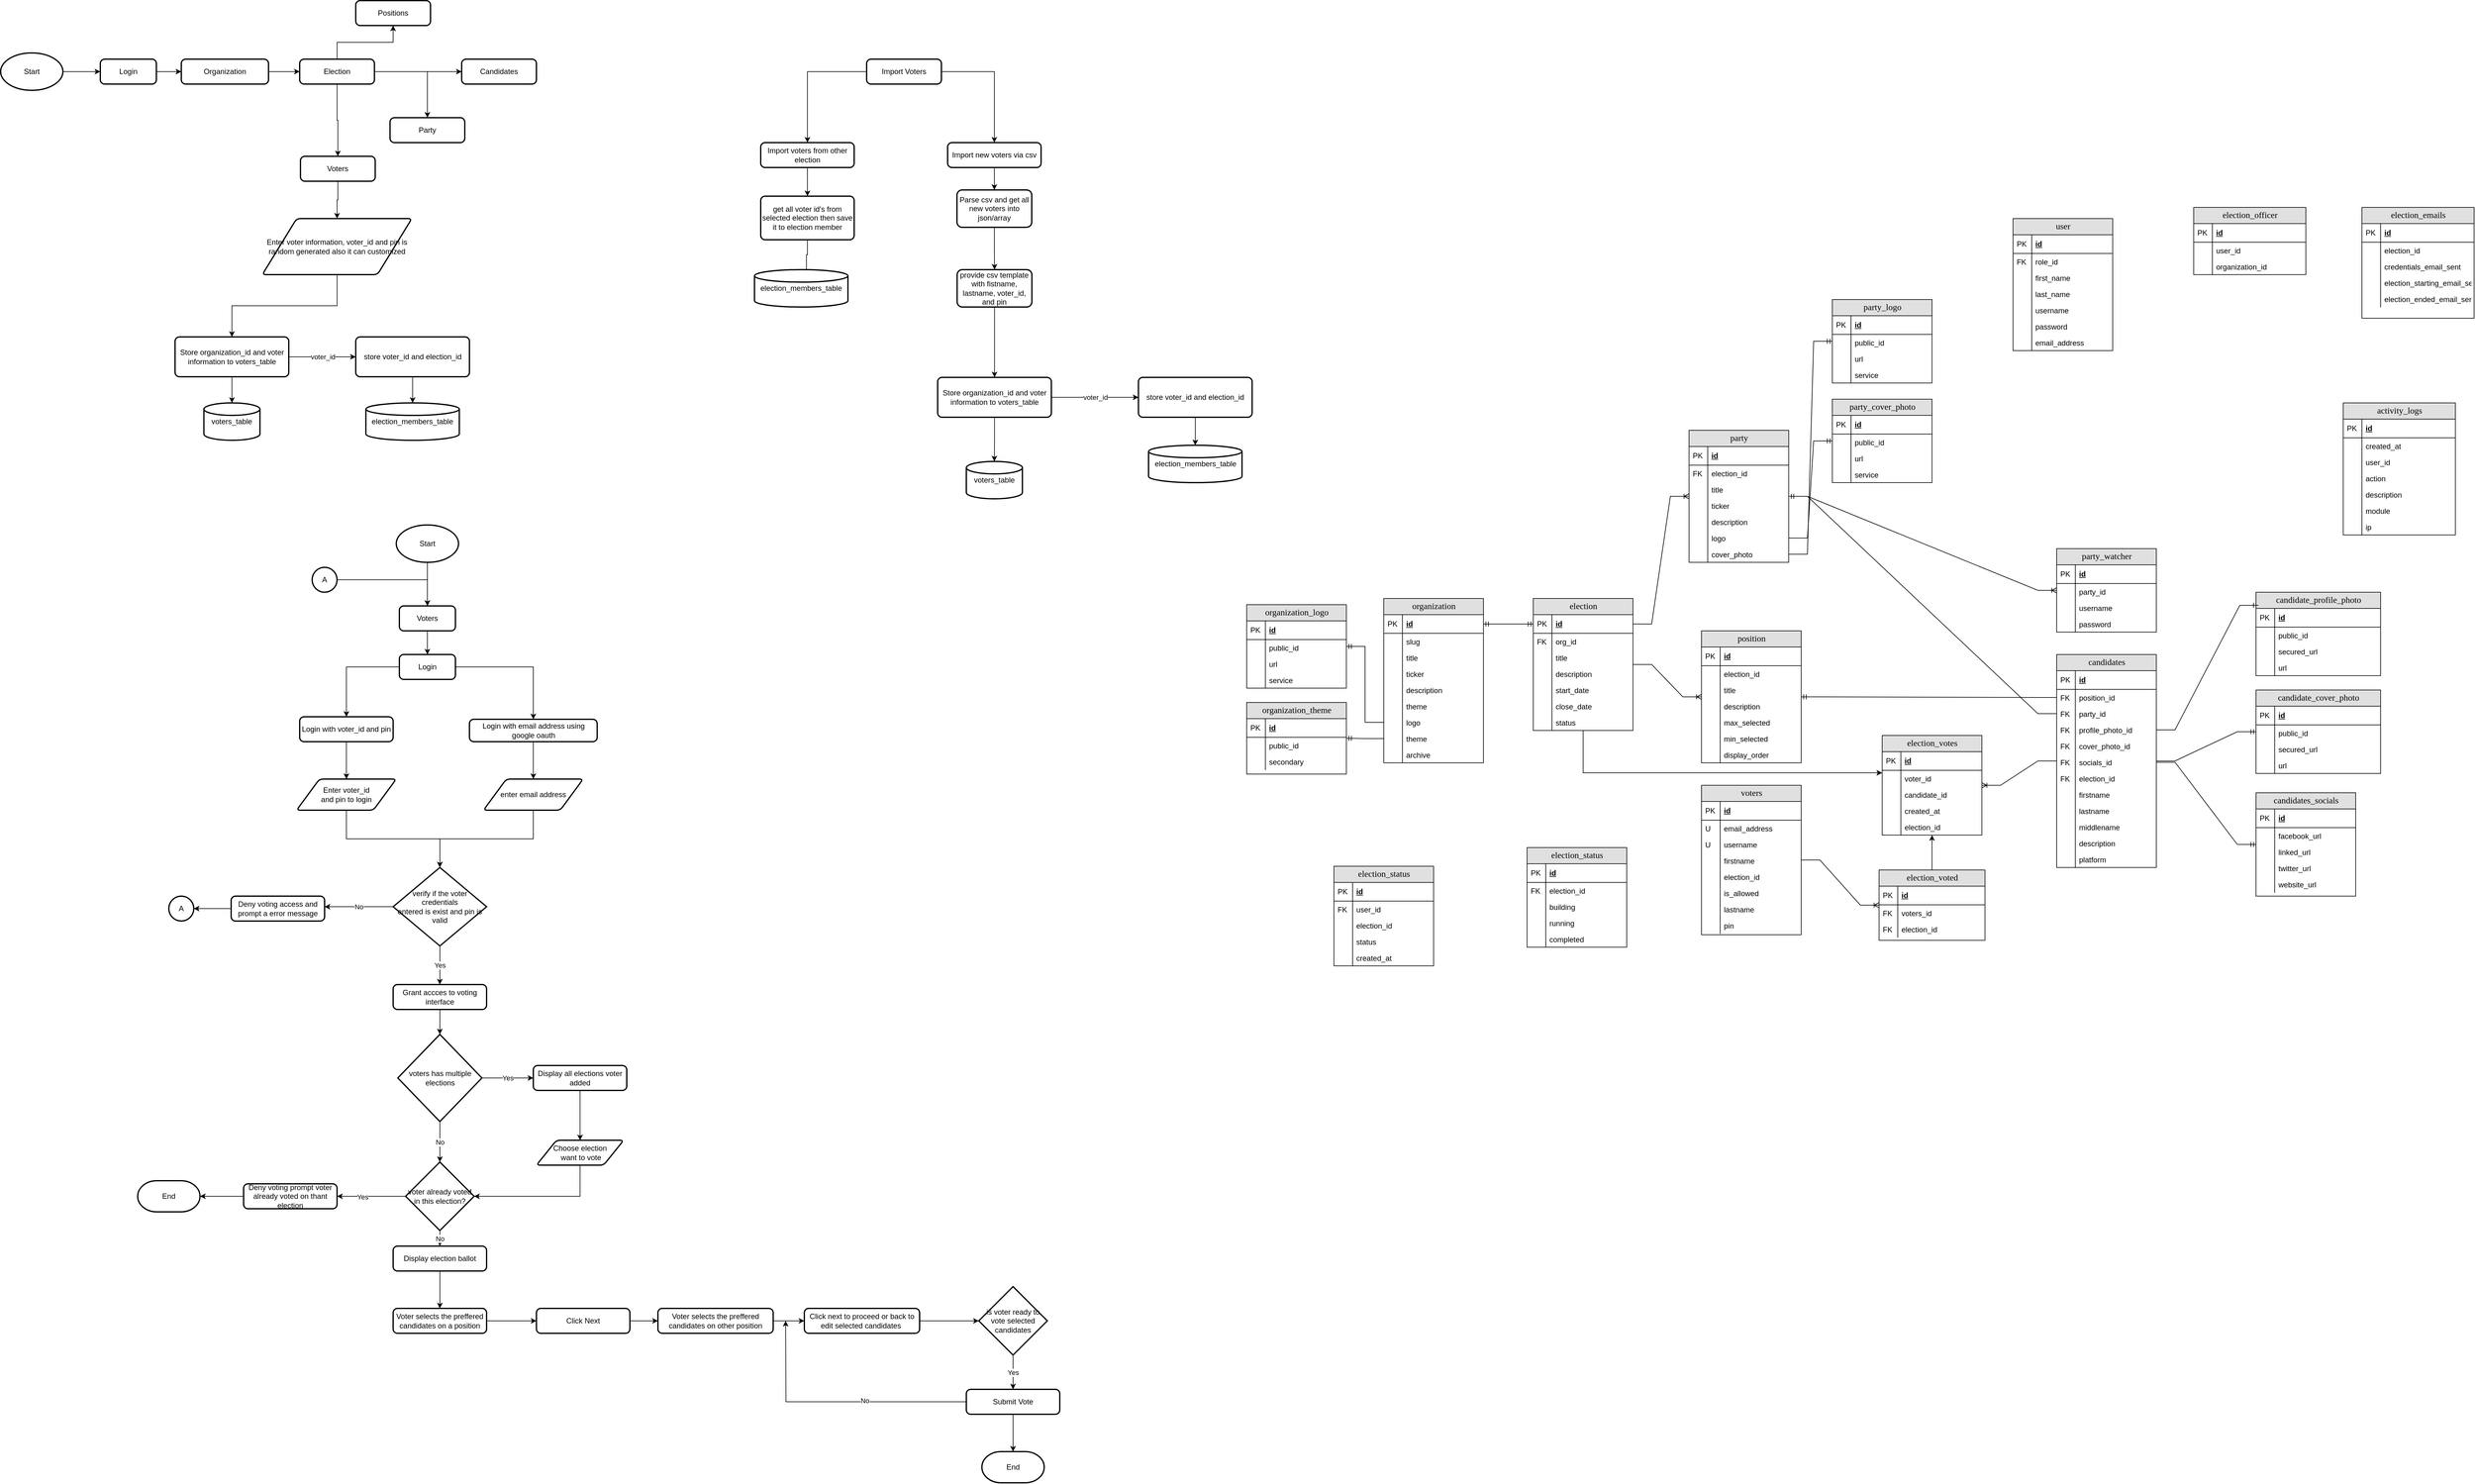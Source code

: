 <mxfile version="18.0.6" type="device"><diagram name="Page-1" id="e56a1550-8fbb-45ad-956c-1786394a9013"><mxGraphModel dx="3385" dy="2414" grid="1" gridSize="10" guides="1" tooltips="1" connect="1" arrows="1" fold="1" page="1" pageScale="1" pageWidth="1100" pageHeight="850" background="none" math="0" shadow="0"><root><mxCell id="0"/><mxCell id="1" parent="0"/><mxCell id="2e49270ec7c68f3f-80" value="organization" style="swimlane;html=1;fontStyle=0;childLayout=stackLayout;horizontal=1;startSize=26;fillColor=#e0e0e0;horizontalStack=0;resizeParent=1;resizeLast=0;collapsible=1;marginBottom=0;swimlaneFillColor=#ffffff;align=center;rounded=0;shadow=0;comic=0;labelBackgroundColor=none;strokeWidth=1;fontFamily=Verdana;fontSize=14" parent="1" vertex="1"><mxGeometry x="30" y="30" width="160" height="264" as="geometry"/></mxCell><mxCell id="2e49270ec7c68f3f-81" value="id" style="shape=partialRectangle;top=0;left=0;right=0;bottom=1;html=1;align=left;verticalAlign=middle;fillColor=none;spacingLeft=34;spacingRight=4;whiteSpace=wrap;overflow=hidden;rotatable=0;points=[[0,0.5],[1,0.5]];portConstraint=eastwest;dropTarget=0;fontStyle=5;" parent="2e49270ec7c68f3f-80" vertex="1"><mxGeometry y="26" width="160" height="30" as="geometry"/></mxCell><mxCell id="2e49270ec7c68f3f-82" value="PK" style="shape=partialRectangle;top=0;left=0;bottom=0;html=1;fillColor=none;align=left;verticalAlign=middle;spacingLeft=4;spacingRight=4;whiteSpace=wrap;overflow=hidden;rotatable=0;points=[];portConstraint=eastwest;part=1;" parent="2e49270ec7c68f3f-81" vertex="1" connectable="0"><mxGeometry width="30" height="30" as="geometry"/></mxCell><mxCell id="euhRbVIIn353agXMIbdH-13" value="slug" style="shape=partialRectangle;top=0;left=0;right=0;bottom=0;html=1;align=left;verticalAlign=top;fillColor=none;spacingLeft=34;spacingRight=4;whiteSpace=wrap;overflow=hidden;rotatable=0;points=[[0,0.5],[1,0.5]];portConstraint=eastwest;dropTarget=0;" parent="2e49270ec7c68f3f-80" vertex="1"><mxGeometry y="56" width="160" height="26" as="geometry"/></mxCell><mxCell id="euhRbVIIn353agXMIbdH-14" value="" style="shape=partialRectangle;top=0;left=0;bottom=0;html=1;fillColor=none;align=left;verticalAlign=top;spacingLeft=4;spacingRight=4;whiteSpace=wrap;overflow=hidden;rotatable=0;points=[];portConstraint=eastwest;part=1;" parent="euhRbVIIn353agXMIbdH-13" vertex="1" connectable="0"><mxGeometry width="30" height="26" as="geometry"/></mxCell><mxCell id="2e49270ec7c68f3f-87" value="title" style="shape=partialRectangle;top=0;left=0;right=0;bottom=0;html=1;align=left;verticalAlign=top;fillColor=none;spacingLeft=34;spacingRight=4;whiteSpace=wrap;overflow=hidden;rotatable=0;points=[[0,0.5],[1,0.5]];portConstraint=eastwest;dropTarget=0;" parent="2e49270ec7c68f3f-80" vertex="1"><mxGeometry y="82" width="160" height="26" as="geometry"/></mxCell><mxCell id="2e49270ec7c68f3f-88" value="" style="shape=partialRectangle;top=0;left=0;bottom=0;html=1;fillColor=none;align=left;verticalAlign=top;spacingLeft=4;spacingRight=4;whiteSpace=wrap;overflow=hidden;rotatable=0;points=[];portConstraint=eastwest;part=1;" parent="2e49270ec7c68f3f-87" vertex="1" connectable="0"><mxGeometry width="30" height="26" as="geometry"/></mxCell><mxCell id="iS651yzCpy71PyTMOytw-9" value="ticker" style="shape=partialRectangle;top=0;left=0;right=0;bottom=0;html=1;align=left;verticalAlign=top;fillColor=none;spacingLeft=34;spacingRight=4;whiteSpace=wrap;overflow=hidden;rotatable=0;points=[[0,0.5],[1,0.5]];portConstraint=eastwest;dropTarget=0;" parent="2e49270ec7c68f3f-80" vertex="1"><mxGeometry y="108" width="160" height="26" as="geometry"/></mxCell><mxCell id="iS651yzCpy71PyTMOytw-10" value="" style="shape=partialRectangle;top=0;left=0;bottom=0;html=1;fillColor=none;align=left;verticalAlign=top;spacingLeft=4;spacingRight=4;whiteSpace=wrap;overflow=hidden;rotatable=0;points=[];portConstraint=eastwest;part=1;" parent="iS651yzCpy71PyTMOytw-9" vertex="1" connectable="0"><mxGeometry width="30" height="26" as="geometry"/></mxCell><mxCell id="euhRbVIIn353agXMIbdH-11" value="description" style="shape=partialRectangle;top=0;left=0;right=0;bottom=0;html=1;align=left;verticalAlign=top;fillColor=none;spacingLeft=34;spacingRight=4;whiteSpace=wrap;overflow=hidden;rotatable=0;points=[[0,0.5],[1,0.5]];portConstraint=eastwest;dropTarget=0;" parent="2e49270ec7c68f3f-80" vertex="1"><mxGeometry y="134" width="160" height="26" as="geometry"/></mxCell><mxCell id="euhRbVIIn353agXMIbdH-12" value="" style="shape=partialRectangle;top=0;left=0;bottom=0;html=1;fillColor=none;align=left;verticalAlign=top;spacingLeft=4;spacingRight=4;whiteSpace=wrap;overflow=hidden;rotatable=0;points=[];portConstraint=eastwest;part=1;" parent="euhRbVIIn353agXMIbdH-11" vertex="1" connectable="0"><mxGeometry width="30" height="26" as="geometry"/></mxCell><mxCell id="2e49270ec7c68f3f-83" value="theme" style="shape=partialRectangle;top=0;left=0;right=0;bottom=0;html=1;align=left;verticalAlign=top;fillColor=none;spacingLeft=34;spacingRight=4;whiteSpace=wrap;overflow=hidden;rotatable=0;points=[[0,0.5],[1,0.5]];portConstraint=eastwest;dropTarget=0;" parent="2e49270ec7c68f3f-80" vertex="1"><mxGeometry y="160" width="160" height="26" as="geometry"/></mxCell><mxCell id="2e49270ec7c68f3f-84" value="" style="shape=partialRectangle;top=0;left=0;bottom=0;html=1;fillColor=none;align=left;verticalAlign=top;spacingLeft=4;spacingRight=4;whiteSpace=wrap;overflow=hidden;rotatable=0;points=[];portConstraint=eastwest;part=1;" parent="2e49270ec7c68f3f-83" vertex="1" connectable="0"><mxGeometry width="30" height="26" as="geometry"/></mxCell><mxCell id="2e49270ec7c68f3f-85" value="logo" style="shape=partialRectangle;top=0;left=0;right=0;bottom=0;html=1;align=left;verticalAlign=top;fillColor=none;spacingLeft=34;spacingRight=4;whiteSpace=wrap;overflow=hidden;rotatable=0;points=[[0,0.5],[1,0.5]];portConstraint=eastwest;dropTarget=0;" parent="2e49270ec7c68f3f-80" vertex="1"><mxGeometry y="186" width="160" height="26" as="geometry"/></mxCell><mxCell id="2e49270ec7c68f3f-86" value="" style="shape=partialRectangle;top=0;left=0;bottom=0;html=1;fillColor=none;align=left;verticalAlign=top;spacingLeft=4;spacingRight=4;whiteSpace=wrap;overflow=hidden;rotatable=0;points=[];portConstraint=eastwest;part=1;" parent="2e49270ec7c68f3f-85" vertex="1" connectable="0"><mxGeometry width="30" height="26" as="geometry"/></mxCell><mxCell id="1pzrBhSslvGDCt5zKOAh-22" value="theme" style="shape=partialRectangle;top=0;left=0;right=0;bottom=0;html=1;align=left;verticalAlign=top;fillColor=none;spacingLeft=34;spacingRight=4;whiteSpace=wrap;overflow=hidden;rotatable=0;points=[[0,0.5],[1,0.5]];portConstraint=eastwest;dropTarget=0;" parent="2e49270ec7c68f3f-80" vertex="1"><mxGeometry y="212" width="160" height="26" as="geometry"/></mxCell><mxCell id="1pzrBhSslvGDCt5zKOAh-23" value="" style="shape=partialRectangle;top=0;left=0;bottom=0;html=1;fillColor=none;align=left;verticalAlign=top;spacingLeft=4;spacingRight=4;whiteSpace=wrap;overflow=hidden;rotatable=0;points=[];portConstraint=eastwest;part=1;" parent="1pzrBhSslvGDCt5zKOAh-22" vertex="1" connectable="0"><mxGeometry width="30" height="26" as="geometry"/></mxCell><mxCell id="iS651yzCpy71PyTMOytw-5" value="archive" style="shape=partialRectangle;top=0;left=0;right=0;bottom=0;html=1;align=left;verticalAlign=top;fillColor=none;spacingLeft=34;spacingRight=4;whiteSpace=wrap;overflow=hidden;rotatable=0;points=[[0,0.5],[1,0.5]];portConstraint=eastwest;dropTarget=0;" parent="2e49270ec7c68f3f-80" vertex="1"><mxGeometry y="238" width="160" height="26" as="geometry"/></mxCell><mxCell id="iS651yzCpy71PyTMOytw-6" value="" style="shape=partialRectangle;top=0;left=0;bottom=0;html=1;fillColor=none;align=left;verticalAlign=top;spacingLeft=4;spacingRight=4;whiteSpace=wrap;overflow=hidden;rotatable=0;points=[];portConstraint=eastwest;part=1;" parent="iS651yzCpy71PyTMOytw-5" vertex="1" connectable="0"><mxGeometry width="30" height="26" as="geometry"/></mxCell><mxCell id="MmeYEt6KUfDhFgM00XxT-179" style="edgeStyle=orthogonalEdgeStyle;rounded=0;orthogonalLoop=1;jettySize=auto;html=1;" parent="1" source="euhRbVIIn353agXMIbdH-15" target="euhRbVIIn353agXMIbdH-146" edge="1"><mxGeometry relative="1" as="geometry"><Array as="points"><mxPoint x="350" y="310"/></Array></mxGeometry></mxCell><mxCell id="euhRbVIIn353agXMIbdH-15" value="election" style="swimlane;html=1;fontStyle=0;childLayout=stackLayout;horizontal=1;startSize=26;fillColor=#e0e0e0;horizontalStack=0;resizeParent=1;resizeLast=0;collapsible=1;marginBottom=0;swimlaneFillColor=#ffffff;align=center;rounded=0;shadow=0;comic=0;labelBackgroundColor=none;strokeWidth=1;fontFamily=Verdana;fontSize=14" parent="1" vertex="1"><mxGeometry x="270" y="30" width="160" height="212" as="geometry"/></mxCell><mxCell id="euhRbVIIn353agXMIbdH-16" value="id" style="shape=partialRectangle;top=0;left=0;right=0;bottom=1;html=1;align=left;verticalAlign=middle;fillColor=none;spacingLeft=34;spacingRight=4;whiteSpace=wrap;overflow=hidden;rotatable=0;points=[[0,0.5],[1,0.5]];portConstraint=eastwest;dropTarget=0;fontStyle=5;" parent="euhRbVIIn353agXMIbdH-15" vertex="1"><mxGeometry y="26" width="160" height="30" as="geometry"/></mxCell><mxCell id="euhRbVIIn353agXMIbdH-17" value="PK" style="shape=partialRectangle;top=0;left=0;bottom=0;html=1;fillColor=none;align=left;verticalAlign=middle;spacingLeft=4;spacingRight=4;whiteSpace=wrap;overflow=hidden;rotatable=0;points=[];portConstraint=eastwest;part=1;" parent="euhRbVIIn353agXMIbdH-16" vertex="1" connectable="0"><mxGeometry width="30" height="30" as="geometry"/></mxCell><mxCell id="euhRbVIIn353agXMIbdH-18" value="org_id" style="shape=partialRectangle;top=0;left=0;right=0;bottom=0;html=1;align=left;verticalAlign=top;fillColor=none;spacingLeft=34;spacingRight=4;whiteSpace=wrap;overflow=hidden;rotatable=0;points=[[0,0.5],[1,0.5]];portConstraint=eastwest;dropTarget=0;" parent="euhRbVIIn353agXMIbdH-15" vertex="1"><mxGeometry y="56" width="160" height="26" as="geometry"/></mxCell><mxCell id="euhRbVIIn353agXMIbdH-19" value="FK" style="shape=partialRectangle;top=0;left=0;bottom=0;html=1;fillColor=none;align=left;verticalAlign=top;spacingLeft=4;spacingRight=4;whiteSpace=wrap;overflow=hidden;rotatable=0;points=[];portConstraint=eastwest;part=1;" parent="euhRbVIIn353agXMIbdH-18" vertex="1" connectable="0"><mxGeometry width="30" height="26" as="geometry"/></mxCell><mxCell id="euhRbVIIn353agXMIbdH-20" value="title" style="shape=partialRectangle;top=0;left=0;right=0;bottom=0;html=1;align=left;verticalAlign=top;fillColor=none;spacingLeft=34;spacingRight=4;whiteSpace=wrap;overflow=hidden;rotatable=0;points=[[0,0.5],[1,0.5]];portConstraint=eastwest;dropTarget=0;" parent="euhRbVIIn353agXMIbdH-15" vertex="1"><mxGeometry y="82" width="160" height="26" as="geometry"/></mxCell><mxCell id="euhRbVIIn353agXMIbdH-21" value="" style="shape=partialRectangle;top=0;left=0;bottom=0;html=1;fillColor=none;align=left;verticalAlign=top;spacingLeft=4;spacingRight=4;whiteSpace=wrap;overflow=hidden;rotatable=0;points=[];portConstraint=eastwest;part=1;" parent="euhRbVIIn353agXMIbdH-20" vertex="1" connectable="0"><mxGeometry width="30" height="26" as="geometry"/></mxCell><mxCell id="euhRbVIIn353agXMIbdH-22" value="description" style="shape=partialRectangle;top=0;left=0;right=0;bottom=0;html=1;align=left;verticalAlign=top;fillColor=none;spacingLeft=34;spacingRight=4;whiteSpace=wrap;overflow=hidden;rotatable=0;points=[[0,0.5],[1,0.5]];portConstraint=eastwest;dropTarget=0;" parent="euhRbVIIn353agXMIbdH-15" vertex="1"><mxGeometry y="108" width="160" height="26" as="geometry"/></mxCell><mxCell id="euhRbVIIn353agXMIbdH-23" value="" style="shape=partialRectangle;top=0;left=0;bottom=0;html=1;fillColor=none;align=left;verticalAlign=top;spacingLeft=4;spacingRight=4;whiteSpace=wrap;overflow=hidden;rotatable=0;points=[];portConstraint=eastwest;part=1;" parent="euhRbVIIn353agXMIbdH-22" vertex="1" connectable="0"><mxGeometry width="30" height="26" as="geometry"/></mxCell><mxCell id="euhRbVIIn353agXMIbdH-24" value="start_date" style="shape=partialRectangle;top=0;left=0;right=0;bottom=0;html=1;align=left;verticalAlign=top;fillColor=none;spacingLeft=34;spacingRight=4;whiteSpace=wrap;overflow=hidden;rotatable=0;points=[[0,0.5],[1,0.5]];portConstraint=eastwest;dropTarget=0;" parent="euhRbVIIn353agXMIbdH-15" vertex="1"><mxGeometry y="134" width="160" height="26" as="geometry"/></mxCell><mxCell id="euhRbVIIn353agXMIbdH-25" value="" style="shape=partialRectangle;top=0;left=0;bottom=0;html=1;fillColor=none;align=left;verticalAlign=top;spacingLeft=4;spacingRight=4;whiteSpace=wrap;overflow=hidden;rotatable=0;points=[];portConstraint=eastwest;part=1;" parent="euhRbVIIn353agXMIbdH-24" vertex="1" connectable="0"><mxGeometry width="30" height="26" as="geometry"/></mxCell><mxCell id="euhRbVIIn353agXMIbdH-26" value="close_date" style="shape=partialRectangle;top=0;left=0;right=0;bottom=0;html=1;align=left;verticalAlign=top;fillColor=none;spacingLeft=34;spacingRight=4;whiteSpace=wrap;overflow=hidden;rotatable=0;points=[[0,0.5],[1,0.5]];portConstraint=eastwest;dropTarget=0;" parent="euhRbVIIn353agXMIbdH-15" vertex="1"><mxGeometry y="160" width="160" height="26" as="geometry"/></mxCell><mxCell id="euhRbVIIn353agXMIbdH-27" value="" style="shape=partialRectangle;top=0;left=0;bottom=0;html=1;fillColor=none;align=left;verticalAlign=top;spacingLeft=4;spacingRight=4;whiteSpace=wrap;overflow=hidden;rotatable=0;points=[];portConstraint=eastwest;part=1;" parent="euhRbVIIn353agXMIbdH-26" vertex="1" connectable="0"><mxGeometry width="30" height="26" as="geometry"/></mxCell><mxCell id="LmVrcN9f6A4ENh6EnXr2-1" value="status" style="shape=partialRectangle;top=0;left=0;right=0;bottom=0;html=1;align=left;verticalAlign=top;fillColor=none;spacingLeft=34;spacingRight=4;whiteSpace=wrap;overflow=hidden;rotatable=0;points=[[0,0.5],[1,0.5]];portConstraint=eastwest;dropTarget=0;" parent="euhRbVIIn353agXMIbdH-15" vertex="1"><mxGeometry y="186" width="160" height="26" as="geometry"/></mxCell><mxCell id="LmVrcN9f6A4ENh6EnXr2-2" value="" style="shape=partialRectangle;top=0;left=0;bottom=0;html=1;fillColor=none;align=left;verticalAlign=top;spacingLeft=4;spacingRight=4;whiteSpace=wrap;overflow=hidden;rotatable=0;points=[];portConstraint=eastwest;part=1;" parent="LmVrcN9f6A4ENh6EnXr2-1" vertex="1" connectable="0"><mxGeometry width="30" height="26" as="geometry"/></mxCell><mxCell id="euhRbVIIn353agXMIbdH-28" value="voters" style="swimlane;html=1;fontStyle=0;childLayout=stackLayout;horizontal=1;startSize=26;fillColor=#e0e0e0;horizontalStack=0;resizeParent=1;resizeLast=0;collapsible=1;marginBottom=0;swimlaneFillColor=#ffffff;align=center;rounded=0;shadow=0;comic=0;labelBackgroundColor=none;strokeWidth=1;fontFamily=Verdana;fontSize=14" parent="1" vertex="1"><mxGeometry x="540" y="330" width="160" height="240" as="geometry"/></mxCell><mxCell id="euhRbVIIn353agXMIbdH-29" value="id" style="shape=partialRectangle;top=0;left=0;right=0;bottom=1;html=1;align=left;verticalAlign=middle;fillColor=none;spacingLeft=34;spacingRight=4;whiteSpace=wrap;overflow=hidden;rotatable=0;points=[[0,0.5],[1,0.5]];portConstraint=eastwest;dropTarget=0;fontStyle=5;" parent="euhRbVIIn353agXMIbdH-28" vertex="1"><mxGeometry y="26" width="160" height="30" as="geometry"/></mxCell><mxCell id="euhRbVIIn353agXMIbdH-30" value="PK" style="shape=partialRectangle;top=0;left=0;bottom=0;html=1;fillColor=none;align=left;verticalAlign=middle;spacingLeft=4;spacingRight=4;whiteSpace=wrap;overflow=hidden;rotatable=0;points=[];portConstraint=eastwest;part=1;" parent="euhRbVIIn353agXMIbdH-29" vertex="1" connectable="0"><mxGeometry width="30" height="30" as="geometry"/></mxCell><mxCell id="euhRbVIIn353agXMIbdH-31" value="email_address" style="shape=partialRectangle;top=0;left=0;right=0;bottom=0;html=1;align=left;verticalAlign=top;fillColor=none;spacingLeft=34;spacingRight=4;whiteSpace=wrap;overflow=hidden;rotatable=0;points=[[0,0.5],[1,0.5]];portConstraint=eastwest;dropTarget=0;" parent="euhRbVIIn353agXMIbdH-28" vertex="1"><mxGeometry y="56" width="160" height="26" as="geometry"/></mxCell><mxCell id="euhRbVIIn353agXMIbdH-32" value="U" style="shape=partialRectangle;top=0;left=0;bottom=0;html=1;fillColor=none;align=left;verticalAlign=top;spacingLeft=4;spacingRight=4;whiteSpace=wrap;overflow=hidden;rotatable=0;points=[];portConstraint=eastwest;part=1;" parent="euhRbVIIn353agXMIbdH-31" vertex="1" connectable="0"><mxGeometry width="30" height="26" as="geometry"/></mxCell><mxCell id="lGk7hxmEtoL7toFarPsQ-107" value="username" style="shape=partialRectangle;top=0;left=0;right=0;bottom=0;html=1;align=left;verticalAlign=top;fillColor=none;spacingLeft=34;spacingRight=4;whiteSpace=wrap;overflow=hidden;rotatable=0;points=[[0,0.5],[1,0.5]];portConstraint=eastwest;dropTarget=0;" parent="euhRbVIIn353agXMIbdH-28" vertex="1"><mxGeometry y="82" width="160" height="26" as="geometry"/></mxCell><mxCell id="lGk7hxmEtoL7toFarPsQ-108" value="&lt;span&gt;U&lt;/span&gt;" style="shape=partialRectangle;top=0;left=0;bottom=0;html=1;fillColor=none;align=left;verticalAlign=top;spacingLeft=4;spacingRight=4;whiteSpace=wrap;overflow=hidden;rotatable=0;points=[];portConstraint=eastwest;part=1;" parent="lGk7hxmEtoL7toFarPsQ-107" vertex="1" connectable="0"><mxGeometry width="30" height="26" as="geometry"/></mxCell><mxCell id="MmeYEt6KUfDhFgM00XxT-29" value="firstname" style="shape=partialRectangle;top=0;left=0;right=0;bottom=0;html=1;align=left;verticalAlign=top;fillColor=none;spacingLeft=34;spacingRight=4;whiteSpace=wrap;overflow=hidden;rotatable=0;points=[[0,0.5],[1,0.5]];portConstraint=eastwest;dropTarget=0;" parent="euhRbVIIn353agXMIbdH-28" vertex="1"><mxGeometry y="108" width="160" height="26" as="geometry"/></mxCell><mxCell id="MmeYEt6KUfDhFgM00XxT-30" value="" style="shape=partialRectangle;top=0;left=0;bottom=0;html=1;fillColor=none;align=left;verticalAlign=top;spacingLeft=4;spacingRight=4;whiteSpace=wrap;overflow=hidden;rotatable=0;points=[];portConstraint=eastwest;part=1;" parent="MmeYEt6KUfDhFgM00XxT-29" vertex="1" connectable="0"><mxGeometry width="30" height="26" as="geometry"/></mxCell><mxCell id="euhRbVIIn353agXMIbdH-153" value="election_id" style="shape=partialRectangle;top=0;left=0;right=0;bottom=0;html=1;align=left;verticalAlign=top;fillColor=none;spacingLeft=34;spacingRight=4;whiteSpace=wrap;overflow=hidden;rotatable=0;points=[[0,0.5],[1,0.5]];portConstraint=eastwest;dropTarget=0;" parent="euhRbVIIn353agXMIbdH-28" vertex="1"><mxGeometry y="134" width="160" height="26" as="geometry"/></mxCell><mxCell id="euhRbVIIn353agXMIbdH-154" value="" style="shape=partialRectangle;top=0;left=0;bottom=0;html=1;fillColor=none;align=left;verticalAlign=top;spacingLeft=4;spacingRight=4;whiteSpace=wrap;overflow=hidden;rotatable=0;points=[];portConstraint=eastwest;part=1;" parent="euhRbVIIn353agXMIbdH-153" vertex="1" connectable="0"><mxGeometry width="30" height="26" as="geometry"/></mxCell><mxCell id="euhRbVIIn353agXMIbdH-42" value="is_allowed" style="shape=partialRectangle;top=0;left=0;right=0;bottom=0;html=1;align=left;verticalAlign=top;fillColor=none;spacingLeft=34;spacingRight=4;whiteSpace=wrap;overflow=hidden;rotatable=0;points=[[0,0.5],[1,0.5]];portConstraint=eastwest;dropTarget=0;" parent="euhRbVIIn353agXMIbdH-28" vertex="1"><mxGeometry y="160" width="160" height="26" as="geometry"/></mxCell><mxCell id="euhRbVIIn353agXMIbdH-43" value="" style="shape=partialRectangle;top=0;left=0;bottom=0;html=1;fillColor=none;align=left;verticalAlign=top;spacingLeft=4;spacingRight=4;whiteSpace=wrap;overflow=hidden;rotatable=0;points=[];portConstraint=eastwest;part=1;" parent="euhRbVIIn353agXMIbdH-42" vertex="1" connectable="0"><mxGeometry width="30" height="26" as="geometry"/></mxCell><mxCell id="MmeYEt6KUfDhFgM00XxT-31" value="lastname" style="shape=partialRectangle;top=0;left=0;right=0;bottom=0;html=1;align=left;verticalAlign=top;fillColor=none;spacingLeft=34;spacingRight=4;whiteSpace=wrap;overflow=hidden;rotatable=0;points=[[0,0.5],[1,0.5]];portConstraint=eastwest;dropTarget=0;" parent="euhRbVIIn353agXMIbdH-28" vertex="1"><mxGeometry y="186" width="160" height="26" as="geometry"/></mxCell><mxCell id="MmeYEt6KUfDhFgM00XxT-32" value="" style="shape=partialRectangle;top=0;left=0;bottom=0;html=1;fillColor=none;align=left;verticalAlign=top;spacingLeft=4;spacingRight=4;whiteSpace=wrap;overflow=hidden;rotatable=0;points=[];portConstraint=eastwest;part=1;" parent="MmeYEt6KUfDhFgM00XxT-31" vertex="1" connectable="0"><mxGeometry width="30" height="26" as="geometry"/></mxCell><mxCell id="lGk7hxmEtoL7toFarPsQ-109" value="pin" style="shape=partialRectangle;top=0;left=0;right=0;bottom=0;html=1;align=left;verticalAlign=top;fillColor=none;spacingLeft=34;spacingRight=4;whiteSpace=wrap;overflow=hidden;rotatable=0;points=[[0,0.5],[1,0.5]];portConstraint=eastwest;dropTarget=0;" parent="euhRbVIIn353agXMIbdH-28" vertex="1"><mxGeometry y="212" width="160" height="26" as="geometry"/></mxCell><mxCell id="lGk7hxmEtoL7toFarPsQ-110" value="" style="shape=partialRectangle;top=0;left=0;bottom=0;html=1;fillColor=none;align=left;verticalAlign=top;spacingLeft=4;spacingRight=4;whiteSpace=wrap;overflow=hidden;rotatable=0;points=[];portConstraint=eastwest;part=1;" parent="lGk7hxmEtoL7toFarPsQ-109" vertex="1" connectable="0"><mxGeometry width="30" height="26" as="geometry"/></mxCell><mxCell id="euhRbVIIn353agXMIbdH-44" value="party_watcher" style="swimlane;html=1;fontStyle=0;childLayout=stackLayout;horizontal=1;startSize=26;fillColor=#e0e0e0;horizontalStack=0;resizeParent=1;resizeLast=0;collapsible=1;marginBottom=0;swimlaneFillColor=#ffffff;align=center;rounded=0;shadow=0;comic=0;labelBackgroundColor=none;strokeWidth=1;fontFamily=Verdana;fontSize=14" parent="1" vertex="1"><mxGeometry x="1110" y="-50" width="160" height="134" as="geometry"/></mxCell><mxCell id="euhRbVIIn353agXMIbdH-45" value="id" style="shape=partialRectangle;top=0;left=0;right=0;bottom=1;html=1;align=left;verticalAlign=middle;fillColor=none;spacingLeft=34;spacingRight=4;whiteSpace=wrap;overflow=hidden;rotatable=0;points=[[0,0.5],[1,0.5]];portConstraint=eastwest;dropTarget=0;fontStyle=5;" parent="euhRbVIIn353agXMIbdH-44" vertex="1"><mxGeometry y="26" width="160" height="30" as="geometry"/></mxCell><mxCell id="euhRbVIIn353agXMIbdH-46" value="PK" style="shape=partialRectangle;top=0;left=0;bottom=0;html=1;fillColor=none;align=left;verticalAlign=middle;spacingLeft=4;spacingRight=4;whiteSpace=wrap;overflow=hidden;rotatable=0;points=[];portConstraint=eastwest;part=1;" parent="euhRbVIIn353agXMIbdH-45" vertex="1" connectable="0"><mxGeometry width="30" height="30" as="geometry"/></mxCell><mxCell id="euhRbVIIn353agXMIbdH-47" value="party_id" style="shape=partialRectangle;top=0;left=0;right=0;bottom=0;html=1;align=left;verticalAlign=top;fillColor=none;spacingLeft=34;spacingRight=4;whiteSpace=wrap;overflow=hidden;rotatable=0;points=[[0,0.5],[1,0.5]];portConstraint=eastwest;dropTarget=0;" parent="euhRbVIIn353agXMIbdH-44" vertex="1"><mxGeometry y="56" width="160" height="26" as="geometry"/></mxCell><mxCell id="euhRbVIIn353agXMIbdH-48" value="" style="shape=partialRectangle;top=0;left=0;bottom=0;html=1;fillColor=none;align=left;verticalAlign=top;spacingLeft=4;spacingRight=4;whiteSpace=wrap;overflow=hidden;rotatable=0;points=[];portConstraint=eastwest;part=1;" parent="euhRbVIIn353agXMIbdH-47" vertex="1" connectable="0"><mxGeometry width="30" height="26" as="geometry"/></mxCell><mxCell id="euhRbVIIn353agXMIbdH-55" value="username" style="shape=partialRectangle;top=0;left=0;right=0;bottom=0;html=1;align=left;verticalAlign=top;fillColor=none;spacingLeft=34;spacingRight=4;whiteSpace=wrap;overflow=hidden;rotatable=0;points=[[0,0.5],[1,0.5]];portConstraint=eastwest;dropTarget=0;" parent="euhRbVIIn353agXMIbdH-44" vertex="1"><mxGeometry y="82" width="160" height="26" as="geometry"/></mxCell><mxCell id="euhRbVIIn353agXMIbdH-56" value="" style="shape=partialRectangle;top=0;left=0;bottom=0;html=1;fillColor=none;align=left;verticalAlign=top;spacingLeft=4;spacingRight=4;whiteSpace=wrap;overflow=hidden;rotatable=0;points=[];portConstraint=eastwest;part=1;" parent="euhRbVIIn353agXMIbdH-55" vertex="1" connectable="0"><mxGeometry width="30" height="26" as="geometry"/></mxCell><mxCell id="euhRbVIIn353agXMIbdH-49" value="password" style="shape=partialRectangle;top=0;left=0;right=0;bottom=0;html=1;align=left;verticalAlign=top;fillColor=none;spacingLeft=34;spacingRight=4;whiteSpace=wrap;overflow=hidden;rotatable=0;points=[[0,0.5],[1,0.5]];portConstraint=eastwest;dropTarget=0;" parent="euhRbVIIn353agXMIbdH-44" vertex="1"><mxGeometry y="108" width="160" height="26" as="geometry"/></mxCell><mxCell id="euhRbVIIn353agXMIbdH-50" value="" style="shape=partialRectangle;top=0;left=0;bottom=0;html=1;fillColor=none;align=left;verticalAlign=top;spacingLeft=4;spacingRight=4;whiteSpace=wrap;overflow=hidden;rotatable=0;points=[];portConstraint=eastwest;part=1;" parent="euhRbVIIn353agXMIbdH-49" vertex="1" connectable="0"><mxGeometry width="30" height="26" as="geometry"/></mxCell><mxCell id="euhRbVIIn353agXMIbdH-57" value="party" style="swimlane;html=1;fontStyle=0;childLayout=stackLayout;horizontal=1;startSize=26;fillColor=#e0e0e0;horizontalStack=0;resizeParent=1;resizeLast=0;collapsible=1;marginBottom=0;swimlaneFillColor=#ffffff;align=center;rounded=0;shadow=0;comic=0;labelBackgroundColor=none;strokeWidth=1;fontFamily=Verdana;fontSize=14" parent="1" vertex="1"><mxGeometry x="520" y="-240" width="160" height="212" as="geometry"/></mxCell><mxCell id="euhRbVIIn353agXMIbdH-58" value="id" style="shape=partialRectangle;top=0;left=0;right=0;bottom=1;html=1;align=left;verticalAlign=middle;fillColor=none;spacingLeft=34;spacingRight=4;whiteSpace=wrap;overflow=hidden;rotatable=0;points=[[0,0.5],[1,0.5]];portConstraint=eastwest;dropTarget=0;fontStyle=5;" parent="euhRbVIIn353agXMIbdH-57" vertex="1"><mxGeometry y="26" width="160" height="30" as="geometry"/></mxCell><mxCell id="euhRbVIIn353agXMIbdH-59" value="PK" style="shape=partialRectangle;top=0;left=0;bottom=0;html=1;fillColor=none;align=left;verticalAlign=middle;spacingLeft=4;spacingRight=4;whiteSpace=wrap;overflow=hidden;rotatable=0;points=[];portConstraint=eastwest;part=1;" parent="euhRbVIIn353agXMIbdH-58" vertex="1" connectable="0"><mxGeometry width="30" height="30" as="geometry"/></mxCell><mxCell id="euhRbVIIn353agXMIbdH-142" value="election_id" style="shape=partialRectangle;top=0;left=0;right=0;bottom=0;html=1;align=left;verticalAlign=top;fillColor=none;spacingLeft=34;spacingRight=4;whiteSpace=wrap;overflow=hidden;rotatable=0;points=[[0,0.5],[1,0.5]];portConstraint=eastwest;dropTarget=0;" parent="euhRbVIIn353agXMIbdH-57" vertex="1"><mxGeometry y="56" width="160" height="26" as="geometry"/></mxCell><mxCell id="euhRbVIIn353agXMIbdH-143" value="FK" style="shape=partialRectangle;top=0;left=0;bottom=0;html=1;fillColor=none;align=left;verticalAlign=top;spacingLeft=4;spacingRight=4;whiteSpace=wrap;overflow=hidden;rotatable=0;points=[];portConstraint=eastwest;part=1;" parent="euhRbVIIn353agXMIbdH-142" vertex="1" connectable="0"><mxGeometry width="30" height="26" as="geometry"/></mxCell><mxCell id="euhRbVIIn353agXMIbdH-60" value="title" style="shape=partialRectangle;top=0;left=0;right=0;bottom=0;html=1;align=left;verticalAlign=top;fillColor=none;spacingLeft=34;spacingRight=4;whiteSpace=wrap;overflow=hidden;rotatable=0;points=[[0,0.5],[1,0.5]];portConstraint=eastwest;dropTarget=0;" parent="euhRbVIIn353agXMIbdH-57" vertex="1"><mxGeometry y="82" width="160" height="26" as="geometry"/></mxCell><mxCell id="euhRbVIIn353agXMIbdH-61" value="" style="shape=partialRectangle;top=0;left=0;bottom=0;html=1;fillColor=none;align=left;verticalAlign=top;spacingLeft=4;spacingRight=4;whiteSpace=wrap;overflow=hidden;rotatable=0;points=[];portConstraint=eastwest;part=1;" parent="euhRbVIIn353agXMIbdH-60" vertex="1" connectable="0"><mxGeometry width="30" height="26" as="geometry"/></mxCell><mxCell id="euhRbVIIn353agXMIbdH-157" value="ticker" style="shape=partialRectangle;top=0;left=0;right=0;bottom=0;html=1;align=left;verticalAlign=top;fillColor=none;spacingLeft=34;spacingRight=4;whiteSpace=wrap;overflow=hidden;rotatable=0;points=[[0,0.5],[1,0.5]];portConstraint=eastwest;dropTarget=0;" parent="euhRbVIIn353agXMIbdH-57" vertex="1"><mxGeometry y="108" width="160" height="26" as="geometry"/></mxCell><mxCell id="euhRbVIIn353agXMIbdH-158" value="" style="shape=partialRectangle;top=0;left=0;bottom=0;html=1;fillColor=none;align=left;verticalAlign=top;spacingLeft=4;spacingRight=4;whiteSpace=wrap;overflow=hidden;rotatable=0;points=[];portConstraint=eastwest;part=1;" parent="euhRbVIIn353agXMIbdH-157" vertex="1" connectable="0"><mxGeometry width="30" height="26" as="geometry"/></mxCell><mxCell id="euhRbVIIn353agXMIbdH-62" value="description" style="shape=partialRectangle;top=0;left=0;right=0;bottom=0;html=1;align=left;verticalAlign=top;fillColor=none;spacingLeft=34;spacingRight=4;whiteSpace=wrap;overflow=hidden;rotatable=0;points=[[0,0.5],[1,0.5]];portConstraint=eastwest;dropTarget=0;" parent="euhRbVIIn353agXMIbdH-57" vertex="1"><mxGeometry y="134" width="160" height="26" as="geometry"/></mxCell><mxCell id="euhRbVIIn353agXMIbdH-63" value="" style="shape=partialRectangle;top=0;left=0;bottom=0;html=1;fillColor=none;align=left;verticalAlign=top;spacingLeft=4;spacingRight=4;whiteSpace=wrap;overflow=hidden;rotatable=0;points=[];portConstraint=eastwest;part=1;" parent="euhRbVIIn353agXMIbdH-62" vertex="1" connectable="0"><mxGeometry width="30" height="26" as="geometry"/></mxCell><mxCell id="euhRbVIIn353agXMIbdH-66" value="logo" style="shape=partialRectangle;top=0;left=0;right=0;bottom=0;html=1;align=left;verticalAlign=top;fillColor=none;spacingLeft=34;spacingRight=4;whiteSpace=wrap;overflow=hidden;rotatable=0;points=[[0,0.5],[1,0.5]];portConstraint=eastwest;dropTarget=0;" parent="euhRbVIIn353agXMIbdH-57" vertex="1"><mxGeometry y="160" width="160" height="26" as="geometry"/></mxCell><mxCell id="euhRbVIIn353agXMIbdH-67" value="" style="shape=partialRectangle;top=0;left=0;bottom=0;html=1;fillColor=none;align=left;verticalAlign=top;spacingLeft=4;spacingRight=4;whiteSpace=wrap;overflow=hidden;rotatable=0;points=[];portConstraint=eastwest;part=1;" parent="euhRbVIIn353agXMIbdH-66" vertex="1" connectable="0"><mxGeometry width="30" height="26" as="geometry"/></mxCell><mxCell id="euhRbVIIn353agXMIbdH-64" value="cover_photo" style="shape=partialRectangle;top=0;left=0;right=0;bottom=0;html=1;align=left;verticalAlign=top;fillColor=none;spacingLeft=34;spacingRight=4;whiteSpace=wrap;overflow=hidden;rotatable=0;points=[[0,0.5],[1,0.5]];portConstraint=eastwest;dropTarget=0;" parent="euhRbVIIn353agXMIbdH-57" vertex="1"><mxGeometry y="186" width="160" height="26" as="geometry"/></mxCell><mxCell id="euhRbVIIn353agXMIbdH-65" value="" style="shape=partialRectangle;top=0;left=0;bottom=0;html=1;fillColor=none;align=left;verticalAlign=top;spacingLeft=4;spacingRight=4;whiteSpace=wrap;overflow=hidden;rotatable=0;points=[];portConstraint=eastwest;part=1;" parent="euhRbVIIn353agXMIbdH-64" vertex="1" connectable="0"><mxGeometry width="30" height="26" as="geometry"/></mxCell><mxCell id="euhRbVIIn353agXMIbdH-68" value="position" style="swimlane;html=1;fontStyle=0;childLayout=stackLayout;horizontal=1;startSize=26;fillColor=#e0e0e0;horizontalStack=0;resizeParent=1;resizeLast=0;collapsible=1;marginBottom=0;swimlaneFillColor=#ffffff;align=center;rounded=0;shadow=0;comic=0;labelBackgroundColor=none;strokeWidth=1;fontFamily=Verdana;fontSize=14" parent="1" vertex="1"><mxGeometry x="540" y="82" width="160" height="212" as="geometry"/></mxCell><mxCell id="euhRbVIIn353agXMIbdH-69" value="id" style="shape=partialRectangle;top=0;left=0;right=0;bottom=1;html=1;align=left;verticalAlign=middle;fillColor=none;spacingLeft=34;spacingRight=4;whiteSpace=wrap;overflow=hidden;rotatable=0;points=[[0,0.5],[1,0.5]];portConstraint=eastwest;dropTarget=0;fontStyle=5;" parent="euhRbVIIn353agXMIbdH-68" vertex="1"><mxGeometry y="26" width="160" height="30" as="geometry"/></mxCell><mxCell id="euhRbVIIn353agXMIbdH-70" value="PK" style="shape=partialRectangle;top=0;left=0;bottom=0;html=1;fillColor=none;align=left;verticalAlign=middle;spacingLeft=4;spacingRight=4;whiteSpace=wrap;overflow=hidden;rotatable=0;points=[];portConstraint=eastwest;part=1;" parent="euhRbVIIn353agXMIbdH-69" vertex="1" connectable="0"><mxGeometry width="30" height="30" as="geometry"/></mxCell><mxCell id="euhRbVIIn353agXMIbdH-144" value="election_id" style="shape=partialRectangle;top=0;left=0;right=0;bottom=0;html=1;align=left;verticalAlign=top;fillColor=none;spacingLeft=34;spacingRight=4;whiteSpace=wrap;overflow=hidden;rotatable=0;points=[[0,0.5],[1,0.5]];portConstraint=eastwest;dropTarget=0;" parent="euhRbVIIn353agXMIbdH-68" vertex="1"><mxGeometry y="56" width="160" height="26" as="geometry"/></mxCell><mxCell id="euhRbVIIn353agXMIbdH-145" value="" style="shape=partialRectangle;top=0;left=0;bottom=0;html=1;fillColor=none;align=left;verticalAlign=top;spacingLeft=4;spacingRight=4;whiteSpace=wrap;overflow=hidden;rotatable=0;points=[];portConstraint=eastwest;part=1;" parent="euhRbVIIn353agXMIbdH-144" vertex="1" connectable="0"><mxGeometry width="30" height="26" as="geometry"/></mxCell><mxCell id="euhRbVIIn353agXMIbdH-71" value="title" style="shape=partialRectangle;top=0;left=0;right=0;bottom=0;html=1;align=left;verticalAlign=top;fillColor=none;spacingLeft=34;spacingRight=4;whiteSpace=wrap;overflow=hidden;rotatable=0;points=[[0,0.5],[1,0.5]];portConstraint=eastwest;dropTarget=0;" parent="euhRbVIIn353agXMIbdH-68" vertex="1"><mxGeometry y="82" width="160" height="26" as="geometry"/></mxCell><mxCell id="euhRbVIIn353agXMIbdH-72" value="" style="shape=partialRectangle;top=0;left=0;bottom=0;html=1;fillColor=none;align=left;verticalAlign=top;spacingLeft=4;spacingRight=4;whiteSpace=wrap;overflow=hidden;rotatable=0;points=[];portConstraint=eastwest;part=1;" parent="euhRbVIIn353agXMIbdH-71" vertex="1" connectable="0"><mxGeometry width="30" height="26" as="geometry"/></mxCell><mxCell id="euhRbVIIn353agXMIbdH-73" value="description" style="shape=partialRectangle;top=0;left=0;right=0;bottom=0;html=1;align=left;verticalAlign=top;fillColor=none;spacingLeft=34;spacingRight=4;whiteSpace=wrap;overflow=hidden;rotatable=0;points=[[0,0.5],[1,0.5]];portConstraint=eastwest;dropTarget=0;" parent="euhRbVIIn353agXMIbdH-68" vertex="1"><mxGeometry y="108" width="160" height="26" as="geometry"/></mxCell><mxCell id="euhRbVIIn353agXMIbdH-74" value="" style="shape=partialRectangle;top=0;left=0;bottom=0;html=1;fillColor=none;align=left;verticalAlign=top;spacingLeft=4;spacingRight=4;whiteSpace=wrap;overflow=hidden;rotatable=0;points=[];portConstraint=eastwest;part=1;" parent="euhRbVIIn353agXMIbdH-73" vertex="1" connectable="0"><mxGeometry width="30" height="26" as="geometry"/></mxCell><mxCell id="euhRbVIIn353agXMIbdH-75" value="max_selected" style="shape=partialRectangle;top=0;left=0;right=0;bottom=0;html=1;align=left;verticalAlign=top;fillColor=none;spacingLeft=34;spacingRight=4;whiteSpace=wrap;overflow=hidden;rotatable=0;points=[[0,0.5],[1,0.5]];portConstraint=eastwest;dropTarget=0;" parent="euhRbVIIn353agXMIbdH-68" vertex="1"><mxGeometry y="134" width="160" height="26" as="geometry"/></mxCell><mxCell id="euhRbVIIn353agXMIbdH-76" value="" style="shape=partialRectangle;top=0;left=0;bottom=0;html=1;fillColor=none;align=left;verticalAlign=top;spacingLeft=4;spacingRight=4;whiteSpace=wrap;overflow=hidden;rotatable=0;points=[];portConstraint=eastwest;part=1;" parent="euhRbVIIn353agXMIbdH-75" vertex="1" connectable="0"><mxGeometry width="30" height="26" as="geometry"/></mxCell><mxCell id="lGk7hxmEtoL7toFarPsQ-49" value="min_selected" style="shape=partialRectangle;top=0;left=0;right=0;bottom=0;html=1;align=left;verticalAlign=top;fillColor=none;spacingLeft=34;spacingRight=4;whiteSpace=wrap;overflow=hidden;rotatable=0;points=[[0,0.5],[1,0.5]];portConstraint=eastwest;dropTarget=0;" parent="euhRbVIIn353agXMIbdH-68" vertex="1"><mxGeometry y="160" width="160" height="26" as="geometry"/></mxCell><mxCell id="lGk7hxmEtoL7toFarPsQ-50" value="" style="shape=partialRectangle;top=0;left=0;bottom=0;html=1;fillColor=none;align=left;verticalAlign=top;spacingLeft=4;spacingRight=4;whiteSpace=wrap;overflow=hidden;rotatable=0;points=[];portConstraint=eastwest;part=1;" parent="lGk7hxmEtoL7toFarPsQ-49" vertex="1" connectable="0"><mxGeometry width="30" height="26" as="geometry"/></mxCell><mxCell id="lGk7hxmEtoL7toFarPsQ-51" value="display_order" style="shape=partialRectangle;top=0;left=0;right=0;bottom=0;html=1;align=left;verticalAlign=top;fillColor=none;spacingLeft=34;spacingRight=4;whiteSpace=wrap;overflow=hidden;rotatable=0;points=[[0,0.5],[1,0.5]];portConstraint=eastwest;dropTarget=0;" parent="euhRbVIIn353agXMIbdH-68" vertex="1"><mxGeometry y="186" width="160" height="26" as="geometry"/></mxCell><mxCell id="lGk7hxmEtoL7toFarPsQ-52" value="" style="shape=partialRectangle;top=0;left=0;bottom=0;html=1;fillColor=none;align=left;verticalAlign=top;spacingLeft=4;spacingRight=4;whiteSpace=wrap;overflow=hidden;rotatable=0;points=[];portConstraint=eastwest;part=1;" parent="lGk7hxmEtoL7toFarPsQ-51" vertex="1" connectable="0"><mxGeometry width="30" height="26" as="geometry"/></mxCell><mxCell id="euhRbVIIn353agXMIbdH-79" value="candidates" style="swimlane;html=1;fontStyle=0;childLayout=stackLayout;horizontal=1;startSize=26;fillColor=#e0e0e0;horizontalStack=0;resizeParent=1;resizeLast=0;collapsible=1;marginBottom=0;swimlaneFillColor=#ffffff;align=center;rounded=0;shadow=0;comic=0;labelBackgroundColor=none;strokeWidth=1;fontFamily=Verdana;fontSize=14" parent="1" vertex="1"><mxGeometry x="1110" y="120" width="160" height="342" as="geometry"/></mxCell><mxCell id="euhRbVIIn353agXMIbdH-80" value="id" style="shape=partialRectangle;top=0;left=0;right=0;bottom=1;html=1;align=left;verticalAlign=middle;fillColor=none;spacingLeft=34;spacingRight=4;whiteSpace=wrap;overflow=hidden;rotatable=0;points=[[0,0.5],[1,0.5]];portConstraint=eastwest;dropTarget=0;fontStyle=5;" parent="euhRbVIIn353agXMIbdH-79" vertex="1"><mxGeometry y="26" width="160" height="30" as="geometry"/></mxCell><mxCell id="euhRbVIIn353agXMIbdH-81" value="PK" style="shape=partialRectangle;top=0;left=0;bottom=0;html=1;fillColor=none;align=left;verticalAlign=middle;spacingLeft=4;spacingRight=4;whiteSpace=wrap;overflow=hidden;rotatable=0;points=[];portConstraint=eastwest;part=1;" parent="euhRbVIIn353agXMIbdH-80" vertex="1" connectable="0"><mxGeometry width="30" height="30" as="geometry"/></mxCell><mxCell id="euhRbVIIn353agXMIbdH-82" value="position_id" style="shape=partialRectangle;top=0;left=0;right=0;bottom=0;html=1;align=left;verticalAlign=top;fillColor=none;spacingLeft=34;spacingRight=4;whiteSpace=wrap;overflow=hidden;rotatable=0;points=[[0,0.5],[1,0.5]];portConstraint=eastwest;dropTarget=0;" parent="euhRbVIIn353agXMIbdH-79" vertex="1"><mxGeometry y="56" width="160" height="26" as="geometry"/></mxCell><mxCell id="euhRbVIIn353agXMIbdH-83" value="FK" style="shape=partialRectangle;top=0;left=0;bottom=0;html=1;fillColor=none;align=left;verticalAlign=top;spacingLeft=4;spacingRight=4;whiteSpace=wrap;overflow=hidden;rotatable=0;points=[];portConstraint=eastwest;part=1;" parent="euhRbVIIn353agXMIbdH-82" vertex="1" connectable="0"><mxGeometry width="30" height="26" as="geometry"/></mxCell><mxCell id="euhRbVIIn353agXMIbdH-84" value="party_id" style="shape=partialRectangle;top=0;left=0;right=0;bottom=0;html=1;align=left;verticalAlign=top;fillColor=none;spacingLeft=34;spacingRight=4;whiteSpace=wrap;overflow=hidden;rotatable=0;points=[[0,0.5],[1,0.5]];portConstraint=eastwest;dropTarget=0;" parent="euhRbVIIn353agXMIbdH-79" vertex="1"><mxGeometry y="82" width="160" height="26" as="geometry"/></mxCell><mxCell id="euhRbVIIn353agXMIbdH-85" value="FK" style="shape=partialRectangle;top=0;left=0;bottom=0;html=1;fillColor=none;align=left;verticalAlign=top;spacingLeft=4;spacingRight=4;whiteSpace=wrap;overflow=hidden;rotatable=0;points=[];portConstraint=eastwest;part=1;" parent="euhRbVIIn353agXMIbdH-84" vertex="1" connectable="0"><mxGeometry width="30" height="26" as="geometry"/></mxCell><mxCell id="euhRbVIIn353agXMIbdH-102" value="profile_photo_id" style="shape=partialRectangle;top=0;left=0;right=0;bottom=0;html=1;align=left;verticalAlign=top;fillColor=none;spacingLeft=34;spacingRight=4;whiteSpace=wrap;overflow=hidden;rotatable=0;points=[[0,0.5],[1,0.5]];portConstraint=eastwest;dropTarget=0;" parent="euhRbVIIn353agXMIbdH-79" vertex="1"><mxGeometry y="108" width="160" height="26" as="geometry"/></mxCell><mxCell id="euhRbVIIn353agXMIbdH-103" value="&lt;span&gt;FK&lt;/span&gt;" style="shape=partialRectangle;top=0;left=0;bottom=0;html=1;fillColor=none;align=left;verticalAlign=top;spacingLeft=4;spacingRight=4;whiteSpace=wrap;overflow=hidden;rotatable=0;points=[];portConstraint=eastwest;part=1;" parent="euhRbVIIn353agXMIbdH-102" vertex="1" connectable="0"><mxGeometry width="30" height="26" as="geometry"/></mxCell><mxCell id="euhRbVIIn353agXMIbdH-104" value="cover_photo_id" style="shape=partialRectangle;top=0;left=0;right=0;bottom=0;html=1;align=left;verticalAlign=top;fillColor=none;spacingLeft=34;spacingRight=4;whiteSpace=wrap;overflow=hidden;rotatable=0;points=[[0,0.5],[1,0.5]];portConstraint=eastwest;dropTarget=0;" parent="euhRbVIIn353agXMIbdH-79" vertex="1"><mxGeometry y="134" width="160" height="26" as="geometry"/></mxCell><mxCell id="euhRbVIIn353agXMIbdH-105" value="&lt;span&gt;FK&lt;/span&gt;" style="shape=partialRectangle;top=0;left=0;bottom=0;html=1;fillColor=none;align=left;verticalAlign=top;spacingLeft=4;spacingRight=4;whiteSpace=wrap;overflow=hidden;rotatable=0;points=[];portConstraint=eastwest;part=1;" parent="euhRbVIIn353agXMIbdH-104" vertex="1" connectable="0"><mxGeometry width="30" height="26" as="geometry"/></mxCell><mxCell id="euhRbVIIn353agXMIbdH-86" value="socials_id" style="shape=partialRectangle;top=0;left=0;right=0;bottom=0;html=1;align=left;verticalAlign=top;fillColor=none;spacingLeft=34;spacingRight=4;whiteSpace=wrap;overflow=hidden;rotatable=0;points=[[0,0.5],[1,0.5]];portConstraint=eastwest;dropTarget=0;" parent="euhRbVIIn353agXMIbdH-79" vertex="1"><mxGeometry y="160" width="160" height="26" as="geometry"/></mxCell><mxCell id="euhRbVIIn353agXMIbdH-87" value="FK" style="shape=partialRectangle;top=0;left=0;bottom=0;html=1;fillColor=none;align=left;verticalAlign=top;spacingLeft=4;spacingRight=4;whiteSpace=wrap;overflow=hidden;rotatable=0;points=[];portConstraint=eastwest;part=1;" parent="euhRbVIIn353agXMIbdH-86" vertex="1" connectable="0"><mxGeometry width="30" height="26" as="geometry"/></mxCell><mxCell id="64PdLjMqlnaWr9yKR4Se-1" value="election_id" style="shape=partialRectangle;top=0;left=0;right=0;bottom=0;html=1;align=left;verticalAlign=top;fillColor=none;spacingLeft=34;spacingRight=4;whiteSpace=wrap;overflow=hidden;rotatable=0;points=[[0,0.5],[1,0.5]];portConstraint=eastwest;dropTarget=0;" parent="euhRbVIIn353agXMIbdH-79" vertex="1"><mxGeometry y="186" width="160" height="26" as="geometry"/></mxCell><mxCell id="64PdLjMqlnaWr9yKR4Se-2" value="FK" style="shape=partialRectangle;top=0;left=0;bottom=0;html=1;fillColor=none;align=left;verticalAlign=top;spacingLeft=4;spacingRight=4;whiteSpace=wrap;overflow=hidden;rotatable=0;points=[];portConstraint=eastwest;part=1;" parent="64PdLjMqlnaWr9yKR4Se-1" vertex="1" connectable="0"><mxGeometry width="30" height="26" as="geometry"/></mxCell><mxCell id="lGk7hxmEtoL7toFarPsQ-88" value="firstname" style="shape=partialRectangle;top=0;left=0;right=0;bottom=0;html=1;align=left;verticalAlign=top;fillColor=none;spacingLeft=34;spacingRight=4;whiteSpace=wrap;overflow=hidden;rotatable=0;points=[[0,0.5],[1,0.5]];portConstraint=eastwest;dropTarget=0;" parent="euhRbVIIn353agXMIbdH-79" vertex="1"><mxGeometry y="212" width="160" height="26" as="geometry"/></mxCell><mxCell id="lGk7hxmEtoL7toFarPsQ-89" value="" style="shape=partialRectangle;top=0;left=0;bottom=0;html=1;fillColor=none;align=left;verticalAlign=top;spacingLeft=4;spacingRight=4;whiteSpace=wrap;overflow=hidden;rotatable=0;points=[];portConstraint=eastwest;part=1;" parent="lGk7hxmEtoL7toFarPsQ-88" vertex="1" connectable="0"><mxGeometry width="30" height="26" as="geometry"/></mxCell><mxCell id="euhRbVIIn353agXMIbdH-88" value="lastname" style="shape=partialRectangle;top=0;left=0;right=0;bottom=0;html=1;align=left;verticalAlign=top;fillColor=none;spacingLeft=34;spacingRight=4;whiteSpace=wrap;overflow=hidden;rotatable=0;points=[[0,0.5],[1,0.5]];portConstraint=eastwest;dropTarget=0;" parent="euhRbVIIn353agXMIbdH-79" vertex="1"><mxGeometry y="238" width="160" height="26" as="geometry"/></mxCell><mxCell id="euhRbVIIn353agXMIbdH-89" value="" style="shape=partialRectangle;top=0;left=0;bottom=0;html=1;fillColor=none;align=left;verticalAlign=top;spacingLeft=4;spacingRight=4;whiteSpace=wrap;overflow=hidden;rotatable=0;points=[];portConstraint=eastwest;part=1;" parent="euhRbVIIn353agXMIbdH-88" vertex="1" connectable="0"><mxGeometry width="30" height="26" as="geometry"/></mxCell><mxCell id="euhRbVIIn353agXMIbdH-90" value="middlename" style="shape=partialRectangle;top=0;left=0;right=0;bottom=0;html=1;align=left;verticalAlign=top;fillColor=none;spacingLeft=34;spacingRight=4;whiteSpace=wrap;overflow=hidden;rotatable=0;points=[[0,0.5],[1,0.5]];portConstraint=eastwest;dropTarget=0;" parent="euhRbVIIn353agXMIbdH-79" vertex="1"><mxGeometry y="264" width="160" height="26" as="geometry"/></mxCell><mxCell id="euhRbVIIn353agXMIbdH-91" value="" style="shape=partialRectangle;top=0;left=0;bottom=0;html=1;fillColor=none;align=left;verticalAlign=top;spacingLeft=4;spacingRight=4;whiteSpace=wrap;overflow=hidden;rotatable=0;points=[];portConstraint=eastwest;part=1;" parent="euhRbVIIn353agXMIbdH-90" vertex="1" connectable="0"><mxGeometry width="30" height="26" as="geometry"/></mxCell><mxCell id="euhRbVIIn353agXMIbdH-94" value="description" style="shape=partialRectangle;top=0;left=0;right=0;bottom=0;html=1;align=left;verticalAlign=top;fillColor=none;spacingLeft=34;spacingRight=4;whiteSpace=wrap;overflow=hidden;rotatable=0;points=[[0,0.5],[1,0.5]];portConstraint=eastwest;dropTarget=0;" parent="euhRbVIIn353agXMIbdH-79" vertex="1"><mxGeometry y="290" width="160" height="26" as="geometry"/></mxCell><mxCell id="euhRbVIIn353agXMIbdH-95" value="" style="shape=partialRectangle;top=0;left=0;bottom=0;html=1;fillColor=none;align=left;verticalAlign=top;spacingLeft=4;spacingRight=4;whiteSpace=wrap;overflow=hidden;rotatable=0;points=[];portConstraint=eastwest;part=1;" parent="euhRbVIIn353agXMIbdH-94" vertex="1" connectable="0"><mxGeometry width="30" height="26" as="geometry"/></mxCell><mxCell id="euhRbVIIn353agXMIbdH-92" value="platform" style="shape=partialRectangle;top=0;left=0;right=0;bottom=0;html=1;align=left;verticalAlign=top;fillColor=none;spacingLeft=34;spacingRight=4;whiteSpace=wrap;overflow=hidden;rotatable=0;points=[[0,0.5],[1,0.5]];portConstraint=eastwest;dropTarget=0;" parent="euhRbVIIn353agXMIbdH-79" vertex="1"><mxGeometry y="316" width="160" height="26" as="geometry"/></mxCell><mxCell id="euhRbVIIn353agXMIbdH-93" value="" style="shape=partialRectangle;top=0;left=0;bottom=0;html=1;fillColor=none;align=left;verticalAlign=top;spacingLeft=4;spacingRight=4;whiteSpace=wrap;overflow=hidden;rotatable=0;points=[];portConstraint=eastwest;part=1;" parent="euhRbVIIn353agXMIbdH-92" vertex="1" connectable="0"><mxGeometry width="30" height="26" as="geometry"/></mxCell><mxCell id="euhRbVIIn353agXMIbdH-133" value="user" style="swimlane;html=1;fontStyle=0;childLayout=stackLayout;horizontal=1;startSize=26;fillColor=#e0e0e0;horizontalStack=0;resizeParent=1;resizeLast=0;collapsible=1;marginBottom=0;swimlaneFillColor=#ffffff;align=center;rounded=0;shadow=0;comic=0;labelBackgroundColor=none;strokeWidth=1;fontFamily=Verdana;fontSize=14" parent="1" vertex="1"><mxGeometry x="1040" y="-580" width="160" height="212" as="geometry"/></mxCell><mxCell id="euhRbVIIn353agXMIbdH-134" value="id" style="shape=partialRectangle;top=0;left=0;right=0;bottom=1;html=1;align=left;verticalAlign=middle;fillColor=none;spacingLeft=34;spacingRight=4;whiteSpace=wrap;overflow=hidden;rotatable=0;points=[[0,0.5],[1,0.5]];portConstraint=eastwest;dropTarget=0;fontStyle=5;" parent="euhRbVIIn353agXMIbdH-133" vertex="1"><mxGeometry y="26" width="160" height="30" as="geometry"/></mxCell><mxCell id="euhRbVIIn353agXMIbdH-135" value="PK" style="shape=partialRectangle;top=0;left=0;bottom=0;html=1;fillColor=none;align=left;verticalAlign=middle;spacingLeft=4;spacingRight=4;whiteSpace=wrap;overflow=hidden;rotatable=0;points=[];portConstraint=eastwest;part=1;" parent="euhRbVIIn353agXMIbdH-134" vertex="1" connectable="0"><mxGeometry width="30" height="30" as="geometry"/></mxCell><mxCell id="euhRbVIIn353agXMIbdH-140" value="role_id" style="shape=partialRectangle;top=0;left=0;right=0;bottom=0;html=1;align=left;verticalAlign=top;fillColor=none;spacingLeft=34;spacingRight=4;whiteSpace=wrap;overflow=hidden;rotatable=0;points=[[0,0.5],[1,0.5]];portConstraint=eastwest;dropTarget=0;" parent="euhRbVIIn353agXMIbdH-133" vertex="1"><mxGeometry y="56" width="160" height="26" as="geometry"/></mxCell><mxCell id="euhRbVIIn353agXMIbdH-141" value="FK" style="shape=partialRectangle;top=0;left=0;bottom=0;html=1;fillColor=none;align=left;verticalAlign=top;spacingLeft=4;spacingRight=4;whiteSpace=wrap;overflow=hidden;rotatable=0;points=[];portConstraint=eastwest;part=1;" parent="euhRbVIIn353agXMIbdH-140" vertex="1" connectable="0"><mxGeometry width="30" height="26" as="geometry"/></mxCell><mxCell id="euhRbVIIn353agXMIbdH-136" value="first_name" style="shape=partialRectangle;top=0;left=0;right=0;bottom=0;html=1;align=left;verticalAlign=top;fillColor=none;spacingLeft=34;spacingRight=4;whiteSpace=wrap;overflow=hidden;rotatable=0;points=[[0,0.5],[1,0.5]];portConstraint=eastwest;dropTarget=0;" parent="euhRbVIIn353agXMIbdH-133" vertex="1"><mxGeometry y="82" width="160" height="26" as="geometry"/></mxCell><mxCell id="euhRbVIIn353agXMIbdH-137" value="" style="shape=partialRectangle;top=0;left=0;bottom=0;html=1;fillColor=none;align=left;verticalAlign=top;spacingLeft=4;spacingRight=4;whiteSpace=wrap;overflow=hidden;rotatable=0;points=[];portConstraint=eastwest;part=1;" parent="euhRbVIIn353agXMIbdH-136" vertex="1" connectable="0"><mxGeometry width="30" height="26" as="geometry"/></mxCell><mxCell id="euhRbVIIn353agXMIbdH-138" value="last_name" style="shape=partialRectangle;top=0;left=0;right=0;bottom=0;html=1;align=left;verticalAlign=top;fillColor=none;spacingLeft=34;spacingRight=4;whiteSpace=wrap;overflow=hidden;rotatable=0;points=[[0,0.5],[1,0.5]];portConstraint=eastwest;dropTarget=0;" parent="euhRbVIIn353agXMIbdH-133" vertex="1"><mxGeometry y="108" width="160" height="26" as="geometry"/></mxCell><mxCell id="euhRbVIIn353agXMIbdH-139" value="" style="shape=partialRectangle;top=0;left=0;bottom=0;html=1;fillColor=none;align=left;verticalAlign=top;spacingLeft=4;spacingRight=4;whiteSpace=wrap;overflow=hidden;rotatable=0;points=[];portConstraint=eastwest;part=1;" parent="euhRbVIIn353agXMIbdH-138" vertex="1" connectable="0"><mxGeometry width="30" height="26" as="geometry"/></mxCell><mxCell id="euhRbVIIn353agXMIbdH-228" value="username" style="shape=partialRectangle;top=0;left=0;right=0;bottom=0;html=1;align=left;verticalAlign=top;fillColor=none;spacingLeft=34;spacingRight=4;whiteSpace=wrap;overflow=hidden;rotatable=0;points=[[0,0.5],[1,0.5]];portConstraint=eastwest;dropTarget=0;" parent="euhRbVIIn353agXMIbdH-133" vertex="1"><mxGeometry y="134" width="160" height="26" as="geometry"/></mxCell><mxCell id="euhRbVIIn353agXMIbdH-229" value="" style="shape=partialRectangle;top=0;left=0;bottom=0;html=1;fillColor=none;align=left;verticalAlign=top;spacingLeft=4;spacingRight=4;whiteSpace=wrap;overflow=hidden;rotatable=0;points=[];portConstraint=eastwest;part=1;" parent="euhRbVIIn353agXMIbdH-228" vertex="1" connectable="0"><mxGeometry width="30" height="26" as="geometry"/></mxCell><mxCell id="euhRbVIIn353agXMIbdH-230" value="password" style="shape=partialRectangle;top=0;left=0;right=0;bottom=0;html=1;align=left;verticalAlign=top;fillColor=none;spacingLeft=34;spacingRight=4;whiteSpace=wrap;overflow=hidden;rotatable=0;points=[[0,0.5],[1,0.5]];portConstraint=eastwest;dropTarget=0;" parent="euhRbVIIn353agXMIbdH-133" vertex="1"><mxGeometry y="160" width="160" height="26" as="geometry"/></mxCell><mxCell id="euhRbVIIn353agXMIbdH-231" value="" style="shape=partialRectangle;top=0;left=0;bottom=0;html=1;fillColor=none;align=left;verticalAlign=top;spacingLeft=4;spacingRight=4;whiteSpace=wrap;overflow=hidden;rotatable=0;points=[];portConstraint=eastwest;part=1;" parent="euhRbVIIn353agXMIbdH-230" vertex="1" connectable="0"><mxGeometry width="30" height="26" as="geometry"/></mxCell><mxCell id="M75zhc-e_pVH2B09QvEJ-10" value="email_address" style="shape=partialRectangle;top=0;left=0;right=0;bottom=0;html=1;align=left;verticalAlign=top;fillColor=none;spacingLeft=34;spacingRight=4;whiteSpace=wrap;overflow=hidden;rotatable=0;points=[[0,0.5],[1,0.5]];portConstraint=eastwest;dropTarget=0;" parent="euhRbVIIn353agXMIbdH-133" vertex="1"><mxGeometry y="186" width="160" height="26" as="geometry"/></mxCell><mxCell id="M75zhc-e_pVH2B09QvEJ-11" value="" style="shape=partialRectangle;top=0;left=0;bottom=0;html=1;fillColor=none;align=left;verticalAlign=top;spacingLeft=4;spacingRight=4;whiteSpace=wrap;overflow=hidden;rotatable=0;points=[];portConstraint=eastwest;part=1;" parent="M75zhc-e_pVH2B09QvEJ-10" vertex="1" connectable="0"><mxGeometry width="30" height="26" as="geometry"/></mxCell><mxCell id="euhRbVIIn353agXMIbdH-146" value="election_votes" style="swimlane;html=1;fontStyle=0;childLayout=stackLayout;horizontal=1;startSize=26;fillColor=#e0e0e0;horizontalStack=0;resizeParent=1;resizeLast=0;collapsible=1;marginBottom=0;swimlaneFillColor=#ffffff;align=center;rounded=0;shadow=0;comic=0;labelBackgroundColor=none;strokeWidth=1;fontFamily=Verdana;fontSize=14" parent="1" vertex="1"><mxGeometry x="830" y="250" width="160" height="160" as="geometry"/></mxCell><mxCell id="euhRbVIIn353agXMIbdH-147" value="id" style="shape=partialRectangle;top=0;left=0;right=0;bottom=1;html=1;align=left;verticalAlign=middle;fillColor=none;spacingLeft=34;spacingRight=4;whiteSpace=wrap;overflow=hidden;rotatable=0;points=[[0,0.5],[1,0.5]];portConstraint=eastwest;dropTarget=0;fontStyle=5;" parent="euhRbVIIn353agXMIbdH-146" vertex="1"><mxGeometry y="26" width="160" height="30" as="geometry"/></mxCell><mxCell id="euhRbVIIn353agXMIbdH-148" value="PK" style="shape=partialRectangle;top=0;left=0;bottom=0;html=1;fillColor=none;align=left;verticalAlign=middle;spacingLeft=4;spacingRight=4;whiteSpace=wrap;overflow=hidden;rotatable=0;points=[];portConstraint=eastwest;part=1;" parent="euhRbVIIn353agXMIbdH-147" vertex="1" connectable="0"><mxGeometry width="30" height="30" as="geometry"/></mxCell><mxCell id="euhRbVIIn353agXMIbdH-149" value="voter_id" style="shape=partialRectangle;top=0;left=0;right=0;bottom=0;html=1;align=left;verticalAlign=top;fillColor=none;spacingLeft=34;spacingRight=4;whiteSpace=wrap;overflow=hidden;rotatable=0;points=[[0,0.5],[1,0.5]];portConstraint=eastwest;dropTarget=0;" parent="euhRbVIIn353agXMIbdH-146" vertex="1"><mxGeometry y="56" width="160" height="26" as="geometry"/></mxCell><mxCell id="euhRbVIIn353agXMIbdH-150" value="" style="shape=partialRectangle;top=0;left=0;bottom=0;html=1;fillColor=none;align=left;verticalAlign=top;spacingLeft=4;spacingRight=4;whiteSpace=wrap;overflow=hidden;rotatable=0;points=[];portConstraint=eastwest;part=1;" parent="euhRbVIIn353agXMIbdH-149" vertex="1" connectable="0"><mxGeometry width="30" height="26" as="geometry"/></mxCell><mxCell id="euhRbVIIn353agXMIbdH-151" value="candidate_id" style="shape=partialRectangle;top=0;left=0;right=0;bottom=0;html=1;align=left;verticalAlign=top;fillColor=none;spacingLeft=34;spacingRight=4;whiteSpace=wrap;overflow=hidden;rotatable=0;points=[[0,0.5],[1,0.5]];portConstraint=eastwest;dropTarget=0;" parent="euhRbVIIn353agXMIbdH-146" vertex="1"><mxGeometry y="82" width="160" height="26" as="geometry"/></mxCell><mxCell id="euhRbVIIn353agXMIbdH-152" value="" style="shape=partialRectangle;top=0;left=0;bottom=0;html=1;fillColor=none;align=left;verticalAlign=top;spacingLeft=4;spacingRight=4;whiteSpace=wrap;overflow=hidden;rotatable=0;points=[];portConstraint=eastwest;part=1;" parent="euhRbVIIn353agXMIbdH-151" vertex="1" connectable="0"><mxGeometry width="30" height="26" as="geometry"/></mxCell><mxCell id="euhRbVIIn353agXMIbdH-159" value="created_at" style="shape=partialRectangle;top=0;left=0;right=0;bottom=0;html=1;align=left;verticalAlign=top;fillColor=none;spacingLeft=34;spacingRight=4;whiteSpace=wrap;overflow=hidden;rotatable=0;points=[[0,0.5],[1,0.5]];portConstraint=eastwest;dropTarget=0;" parent="euhRbVIIn353agXMIbdH-146" vertex="1"><mxGeometry y="108" width="160" height="26" as="geometry"/></mxCell><mxCell id="euhRbVIIn353agXMIbdH-160" value="" style="shape=partialRectangle;top=0;left=0;bottom=0;html=1;fillColor=none;align=left;verticalAlign=top;spacingLeft=4;spacingRight=4;whiteSpace=wrap;overflow=hidden;rotatable=0;points=[];portConstraint=eastwest;part=1;" parent="euhRbVIIn353agXMIbdH-159" vertex="1" connectable="0"><mxGeometry width="30" height="26" as="geometry"/></mxCell><mxCell id="MmeYEt6KUfDhFgM00XxT-1" value="election_id" style="shape=partialRectangle;top=0;left=0;right=0;bottom=0;html=1;align=left;verticalAlign=top;fillColor=none;spacingLeft=34;spacingRight=4;whiteSpace=wrap;overflow=hidden;rotatable=0;points=[[0,0.5],[1,0.5]];portConstraint=eastwest;dropTarget=0;" parent="euhRbVIIn353agXMIbdH-146" vertex="1"><mxGeometry y="134" width="160" height="26" as="geometry"/></mxCell><mxCell id="MmeYEt6KUfDhFgM00XxT-2" value="" style="shape=partialRectangle;top=0;left=0;bottom=0;html=1;fillColor=none;align=left;verticalAlign=top;spacingLeft=4;spacingRight=4;whiteSpace=wrap;overflow=hidden;rotatable=0;points=[];portConstraint=eastwest;part=1;" parent="MmeYEt6KUfDhFgM00XxT-1" vertex="1" connectable="0"><mxGeometry width="30" height="26" as="geometry"/></mxCell><mxCell id="euhRbVIIn353agXMIbdH-161" value="candidate_cover_photo" style="swimlane;html=1;fontStyle=0;childLayout=stackLayout;horizontal=1;startSize=26;fillColor=#e0e0e0;horizontalStack=0;resizeParent=1;resizeLast=0;collapsible=1;marginBottom=0;swimlaneFillColor=#ffffff;align=center;rounded=0;shadow=0;comic=0;labelBackgroundColor=none;strokeWidth=1;fontFamily=Verdana;fontSize=14" parent="1" vertex="1"><mxGeometry x="1430" y="177" width="200" height="134" as="geometry"/></mxCell><mxCell id="euhRbVIIn353agXMIbdH-162" value="id" style="shape=partialRectangle;top=0;left=0;right=0;bottom=1;html=1;align=left;verticalAlign=middle;fillColor=none;spacingLeft=34;spacingRight=4;whiteSpace=wrap;overflow=hidden;rotatable=0;points=[[0,0.5],[1,0.5]];portConstraint=eastwest;dropTarget=0;fontStyle=5;" parent="euhRbVIIn353agXMIbdH-161" vertex="1"><mxGeometry y="26" width="200" height="30" as="geometry"/></mxCell><mxCell id="euhRbVIIn353agXMIbdH-163" value="PK" style="shape=partialRectangle;top=0;left=0;bottom=0;html=1;fillColor=none;align=left;verticalAlign=middle;spacingLeft=4;spacingRight=4;whiteSpace=wrap;overflow=hidden;rotatable=0;points=[];portConstraint=eastwest;part=1;" parent="euhRbVIIn353agXMIbdH-162" vertex="1" connectable="0"><mxGeometry width="30" height="30" as="geometry"/></mxCell><mxCell id="euhRbVIIn353agXMIbdH-164" value="public_id" style="shape=partialRectangle;top=0;left=0;right=0;bottom=0;html=1;align=left;verticalAlign=top;fillColor=none;spacingLeft=34;spacingRight=4;whiteSpace=wrap;overflow=hidden;rotatable=0;points=[[0,0.5],[1,0.5]];portConstraint=eastwest;dropTarget=0;" parent="euhRbVIIn353agXMIbdH-161" vertex="1"><mxGeometry y="56" width="200" height="26" as="geometry"/></mxCell><mxCell id="euhRbVIIn353agXMIbdH-165" value="" style="shape=partialRectangle;top=0;left=0;bottom=0;html=1;fillColor=none;align=left;verticalAlign=top;spacingLeft=4;spacingRight=4;whiteSpace=wrap;overflow=hidden;rotatable=0;points=[];portConstraint=eastwest;part=1;" parent="euhRbVIIn353agXMIbdH-164" vertex="1" connectable="0"><mxGeometry width="30" height="26" as="geometry"/></mxCell><mxCell id="euhRbVIIn353agXMIbdH-166" value="secured_url" style="shape=partialRectangle;top=0;left=0;right=0;bottom=0;html=1;align=left;verticalAlign=top;fillColor=none;spacingLeft=34;spacingRight=4;whiteSpace=wrap;overflow=hidden;rotatable=0;points=[[0,0.5],[1,0.5]];portConstraint=eastwest;dropTarget=0;" parent="euhRbVIIn353agXMIbdH-161" vertex="1"><mxGeometry y="82" width="200" height="26" as="geometry"/></mxCell><mxCell id="euhRbVIIn353agXMIbdH-167" value="" style="shape=partialRectangle;top=0;left=0;bottom=0;html=1;fillColor=none;align=left;verticalAlign=top;spacingLeft=4;spacingRight=4;whiteSpace=wrap;overflow=hidden;rotatable=0;points=[];portConstraint=eastwest;part=1;" parent="euhRbVIIn353agXMIbdH-166" vertex="1" connectable="0"><mxGeometry width="30" height="26" as="geometry"/></mxCell><mxCell id="euhRbVIIn353agXMIbdH-168" value="url" style="shape=partialRectangle;top=0;left=0;right=0;bottom=0;html=1;align=left;verticalAlign=top;fillColor=none;spacingLeft=34;spacingRight=4;whiteSpace=wrap;overflow=hidden;rotatable=0;points=[[0,0.5],[1,0.5]];portConstraint=eastwest;dropTarget=0;" parent="euhRbVIIn353agXMIbdH-161" vertex="1"><mxGeometry y="108" width="200" height="26" as="geometry"/></mxCell><mxCell id="euhRbVIIn353agXMIbdH-169" value="" style="shape=partialRectangle;top=0;left=0;bottom=0;html=1;fillColor=none;align=left;verticalAlign=top;spacingLeft=4;spacingRight=4;whiteSpace=wrap;overflow=hidden;rotatable=0;points=[];portConstraint=eastwest;part=1;" parent="euhRbVIIn353agXMIbdH-168" vertex="1" connectable="0"><mxGeometry width="30" height="26" as="geometry"/></mxCell><mxCell id="euhRbVIIn353agXMIbdH-214" value="" style="edgeStyle=entityRelationEdgeStyle;fontSize=12;html=1;endArrow=ERmandOne;startArrow=ERmandOne;rounded=0;entryX=0;entryY=0.5;entryDx=0;entryDy=0;" parent="1" source="2e49270ec7c68f3f-81" target="euhRbVIIn353agXMIbdH-16" edge="1"><mxGeometry width="100" height="100" relative="1" as="geometry"><mxPoint x="210" y="340" as="sourcePoint"/><mxPoint x="310" y="240" as="targetPoint"/></mxGeometry></mxCell><mxCell id="euhRbVIIn353agXMIbdH-215" value="" style="edgeStyle=entityRelationEdgeStyle;fontSize=12;html=1;endArrow=ERoneToMany;rounded=0;exitX=1;exitY=0.5;exitDx=0;exitDy=0;" parent="1" source="euhRbVIIn353agXMIbdH-16" target="euhRbVIIn353agXMIbdH-57" edge="1"><mxGeometry width="100" height="100" relative="1" as="geometry"><mxPoint x="470" y="280" as="sourcePoint"/><mxPoint x="570" y="180" as="targetPoint"/></mxGeometry></mxCell><mxCell id="euhRbVIIn353agXMIbdH-216" value="" style="edgeStyle=entityRelationEdgeStyle;fontSize=12;html=1;endArrow=ERoneToMany;rounded=0;" parent="1" source="euhRbVIIn353agXMIbdH-15" target="euhRbVIIn353agXMIbdH-68" edge="1"><mxGeometry width="100" height="100" relative="1" as="geometry"><mxPoint x="460" y="330" as="sourcePoint"/><mxPoint x="530" y="220" as="targetPoint"/></mxGeometry></mxCell><mxCell id="euhRbVIIn353agXMIbdH-223" value="" style="edgeStyle=entityRelationEdgeStyle;fontSize=12;html=1;endArrow=ERoneToMany;rounded=0;" parent="1" source="euhRbVIIn353agXMIbdH-79" target="euhRbVIIn353agXMIbdH-146" edge="1"><mxGeometry width="100" height="100" relative="1" as="geometry"><mxPoint x="690" y="330" as="sourcePoint"/><mxPoint x="790" y="230" as="targetPoint"/></mxGeometry></mxCell><mxCell id="euhRbVIIn353agXMIbdH-225" value="" style="edgeStyle=entityRelationEdgeStyle;fontSize=12;html=1;endArrow=ERmandOne;rounded=0;" parent="1" source="euhRbVIIn353agXMIbdH-79" target="euhRbVIIn353agXMIbdH-161" edge="1"><mxGeometry width="100" height="100" relative="1" as="geometry"><mxPoint x="1090" y="480" as="sourcePoint"/><mxPoint x="1190" y="380" as="targetPoint"/></mxGeometry></mxCell><mxCell id="euhRbVIIn353agXMIbdH-227" value="" style="edgeStyle=entityRelationEdgeStyle;fontSize=12;html=1;endArrow=ERoneToMany;rounded=0;" parent="1" source="euhRbVIIn353agXMIbdH-57" target="euhRbVIIn353agXMIbdH-44" edge="1"><mxGeometry width="100" height="100" relative="1" as="geometry"><mxPoint x="340" y="-10" as="sourcePoint"/><mxPoint x="440" y="-110" as="targetPoint"/></mxGeometry></mxCell><mxCell id="euhRbVIIn353agXMIbdH-232" value="election_officer" style="swimlane;html=1;fontStyle=0;childLayout=stackLayout;horizontal=1;startSize=26;fillColor=#e0e0e0;horizontalStack=0;resizeParent=1;resizeLast=0;collapsible=1;marginBottom=0;swimlaneFillColor=#ffffff;align=center;rounded=0;shadow=0;comic=0;labelBackgroundColor=none;strokeWidth=1;fontFamily=Verdana;fontSize=14" parent="1" vertex="1"><mxGeometry x="1330" y="-598" width="180" height="108" as="geometry"><mxRectangle x="1070" y="-390" width="150" height="26" as="alternateBounds"/></mxGeometry></mxCell><mxCell id="euhRbVIIn353agXMIbdH-233" value="id" style="shape=partialRectangle;top=0;left=0;right=0;bottom=1;html=1;align=left;verticalAlign=middle;fillColor=none;spacingLeft=34;spacingRight=4;whiteSpace=wrap;overflow=hidden;rotatable=0;points=[[0,0.5],[1,0.5]];portConstraint=eastwest;dropTarget=0;fontStyle=5;" parent="euhRbVIIn353agXMIbdH-232" vertex="1"><mxGeometry y="26" width="180" height="30" as="geometry"/></mxCell><mxCell id="euhRbVIIn353agXMIbdH-234" value="PK" style="shape=partialRectangle;top=0;left=0;bottom=0;html=1;fillColor=none;align=left;verticalAlign=middle;spacingLeft=4;spacingRight=4;whiteSpace=wrap;overflow=hidden;rotatable=0;points=[];portConstraint=eastwest;part=1;" parent="euhRbVIIn353agXMIbdH-233" vertex="1" connectable="0"><mxGeometry width="30" height="30" as="geometry"/></mxCell><mxCell id="euhRbVIIn353agXMIbdH-237" value="user_id" style="shape=partialRectangle;top=0;left=0;right=0;bottom=0;html=1;align=left;verticalAlign=top;fillColor=none;spacingLeft=34;spacingRight=4;whiteSpace=wrap;overflow=hidden;rotatable=0;points=[[0,0.5],[1,0.5]];portConstraint=eastwest;dropTarget=0;" parent="euhRbVIIn353agXMIbdH-232" vertex="1"><mxGeometry y="56" width="180" height="26" as="geometry"/></mxCell><mxCell id="euhRbVIIn353agXMIbdH-238" value="" style="shape=partialRectangle;top=0;left=0;bottom=0;html=1;fillColor=none;align=left;verticalAlign=top;spacingLeft=4;spacingRight=4;whiteSpace=wrap;overflow=hidden;rotatable=0;points=[];portConstraint=eastwest;part=1;" parent="euhRbVIIn353agXMIbdH-237" vertex="1" connectable="0"><mxGeometry width="30" height="26" as="geometry"/></mxCell><mxCell id="M75zhc-e_pVH2B09QvEJ-1" value="organization_id" style="shape=partialRectangle;top=0;left=0;right=0;bottom=0;html=1;align=left;verticalAlign=top;fillColor=none;spacingLeft=34;spacingRight=4;whiteSpace=wrap;overflow=hidden;rotatable=0;points=[[0,0.5],[1,0.5]];portConstraint=eastwest;dropTarget=0;" parent="euhRbVIIn353agXMIbdH-232" vertex="1"><mxGeometry y="82" width="180" height="26" as="geometry"/></mxCell><mxCell id="M75zhc-e_pVH2B09QvEJ-2" value="" style="shape=partialRectangle;top=0;left=0;bottom=0;html=1;fillColor=none;align=left;verticalAlign=top;spacingLeft=4;spacingRight=4;whiteSpace=wrap;overflow=hidden;rotatable=0;points=[];portConstraint=eastwest;part=1;" parent="M75zhc-e_pVH2B09QvEJ-1" vertex="1" connectable="0"><mxGeometry width="30" height="26" as="geometry"/></mxCell><mxCell id="lGk7hxmEtoL7toFarPsQ-1" value="party_logo" style="swimlane;html=1;fontStyle=0;childLayout=stackLayout;horizontal=1;startSize=26;fillColor=#e0e0e0;horizontalStack=0;resizeParent=1;resizeLast=0;collapsible=1;marginBottom=0;swimlaneFillColor=#ffffff;align=center;rounded=0;shadow=0;comic=0;labelBackgroundColor=none;strokeWidth=1;fontFamily=Verdana;fontSize=14" parent="1" vertex="1"><mxGeometry x="750" y="-450" width="160" height="134" as="geometry"/></mxCell><mxCell id="lGk7hxmEtoL7toFarPsQ-2" value="id" style="shape=partialRectangle;top=0;left=0;right=0;bottom=1;html=1;align=left;verticalAlign=middle;fillColor=none;spacingLeft=34;spacingRight=4;whiteSpace=wrap;overflow=hidden;rotatable=0;points=[[0,0.5],[1,0.5]];portConstraint=eastwest;dropTarget=0;fontStyle=5;" parent="lGk7hxmEtoL7toFarPsQ-1" vertex="1"><mxGeometry y="26" width="160" height="30" as="geometry"/></mxCell><mxCell id="lGk7hxmEtoL7toFarPsQ-3" value="PK" style="shape=partialRectangle;top=0;left=0;bottom=0;html=1;fillColor=none;align=left;verticalAlign=middle;spacingLeft=4;spacingRight=4;whiteSpace=wrap;overflow=hidden;rotatable=0;points=[];portConstraint=eastwest;part=1;" parent="lGk7hxmEtoL7toFarPsQ-2" vertex="1" connectable="0"><mxGeometry width="30" height="30" as="geometry"/></mxCell><mxCell id="lGk7hxmEtoL7toFarPsQ-4" value="public_id" style="shape=partialRectangle;top=0;left=0;right=0;bottom=0;html=1;align=left;verticalAlign=top;fillColor=none;spacingLeft=34;spacingRight=4;whiteSpace=wrap;overflow=hidden;rotatable=0;points=[[0,0.5],[1,0.5]];portConstraint=eastwest;dropTarget=0;" parent="lGk7hxmEtoL7toFarPsQ-1" vertex="1"><mxGeometry y="56" width="160" height="26" as="geometry"/></mxCell><mxCell id="lGk7hxmEtoL7toFarPsQ-5" value="" style="shape=partialRectangle;top=0;left=0;bottom=0;html=1;fillColor=none;align=left;verticalAlign=top;spacingLeft=4;spacingRight=4;whiteSpace=wrap;overflow=hidden;rotatable=0;points=[];portConstraint=eastwest;part=1;" parent="lGk7hxmEtoL7toFarPsQ-4" vertex="1" connectable="0"><mxGeometry width="30" height="26" as="geometry"/></mxCell><mxCell id="lGk7hxmEtoL7toFarPsQ-6" value="url" style="shape=partialRectangle;top=0;left=0;right=0;bottom=0;html=1;align=left;verticalAlign=top;fillColor=none;spacingLeft=34;spacingRight=4;whiteSpace=wrap;overflow=hidden;rotatable=0;points=[[0,0.5],[1,0.5]];portConstraint=eastwest;dropTarget=0;" parent="lGk7hxmEtoL7toFarPsQ-1" vertex="1"><mxGeometry y="82" width="160" height="26" as="geometry"/></mxCell><mxCell id="lGk7hxmEtoL7toFarPsQ-7" value="" style="shape=partialRectangle;top=0;left=0;bottom=0;html=1;fillColor=none;align=left;verticalAlign=top;spacingLeft=4;spacingRight=4;whiteSpace=wrap;overflow=hidden;rotatable=0;points=[];portConstraint=eastwest;part=1;" parent="lGk7hxmEtoL7toFarPsQ-6" vertex="1" connectable="0"><mxGeometry width="30" height="26" as="geometry"/></mxCell><mxCell id="lGk7hxmEtoL7toFarPsQ-8" value="service" style="shape=partialRectangle;top=0;left=0;right=0;bottom=0;html=1;align=left;verticalAlign=top;fillColor=none;spacingLeft=34;spacingRight=4;whiteSpace=wrap;overflow=hidden;rotatable=0;points=[[0,0.5],[1,0.5]];portConstraint=eastwest;dropTarget=0;" parent="lGk7hxmEtoL7toFarPsQ-1" vertex="1"><mxGeometry y="108" width="160" height="26" as="geometry"/></mxCell><mxCell id="lGk7hxmEtoL7toFarPsQ-9" value="" style="shape=partialRectangle;top=0;left=0;bottom=0;html=1;fillColor=none;align=left;verticalAlign=top;spacingLeft=4;spacingRight=4;whiteSpace=wrap;overflow=hidden;rotatable=0;points=[];portConstraint=eastwest;part=1;" parent="lGk7hxmEtoL7toFarPsQ-8" vertex="1" connectable="0"><mxGeometry width="30" height="26" as="geometry"/></mxCell><mxCell id="lGk7hxmEtoL7toFarPsQ-11" value="party_cover_photo" style="swimlane;html=1;fontStyle=0;childLayout=stackLayout;horizontal=1;startSize=26;fillColor=#e0e0e0;horizontalStack=0;resizeParent=1;resizeLast=0;collapsible=1;marginBottom=0;swimlaneFillColor=#ffffff;align=center;rounded=0;shadow=0;comic=0;labelBackgroundColor=none;strokeWidth=1;fontFamily=Verdana;fontSize=14" parent="1" vertex="1"><mxGeometry x="750" y="-290" width="160" height="134" as="geometry"/></mxCell><mxCell id="lGk7hxmEtoL7toFarPsQ-12" value="id" style="shape=partialRectangle;top=0;left=0;right=0;bottom=1;html=1;align=left;verticalAlign=middle;fillColor=none;spacingLeft=34;spacingRight=4;whiteSpace=wrap;overflow=hidden;rotatable=0;points=[[0,0.5],[1,0.5]];portConstraint=eastwest;dropTarget=0;fontStyle=5;" parent="lGk7hxmEtoL7toFarPsQ-11" vertex="1"><mxGeometry y="26" width="160" height="30" as="geometry"/></mxCell><mxCell id="lGk7hxmEtoL7toFarPsQ-13" value="PK" style="shape=partialRectangle;top=0;left=0;bottom=0;html=1;fillColor=none;align=left;verticalAlign=middle;spacingLeft=4;spacingRight=4;whiteSpace=wrap;overflow=hidden;rotatable=0;points=[];portConstraint=eastwest;part=1;" parent="lGk7hxmEtoL7toFarPsQ-12" vertex="1" connectable="0"><mxGeometry width="30" height="30" as="geometry"/></mxCell><mxCell id="lGk7hxmEtoL7toFarPsQ-14" value="public_id" style="shape=partialRectangle;top=0;left=0;right=0;bottom=0;html=1;align=left;verticalAlign=top;fillColor=none;spacingLeft=34;spacingRight=4;whiteSpace=wrap;overflow=hidden;rotatable=0;points=[[0,0.5],[1,0.5]];portConstraint=eastwest;dropTarget=0;" parent="lGk7hxmEtoL7toFarPsQ-11" vertex="1"><mxGeometry y="56" width="160" height="26" as="geometry"/></mxCell><mxCell id="lGk7hxmEtoL7toFarPsQ-15" value="" style="shape=partialRectangle;top=0;left=0;bottom=0;html=1;fillColor=none;align=left;verticalAlign=top;spacingLeft=4;spacingRight=4;whiteSpace=wrap;overflow=hidden;rotatable=0;points=[];portConstraint=eastwest;part=1;" parent="lGk7hxmEtoL7toFarPsQ-14" vertex="1" connectable="0"><mxGeometry width="30" height="26" as="geometry"/></mxCell><mxCell id="lGk7hxmEtoL7toFarPsQ-16" value="url" style="shape=partialRectangle;top=0;left=0;right=0;bottom=0;html=1;align=left;verticalAlign=top;fillColor=none;spacingLeft=34;spacingRight=4;whiteSpace=wrap;overflow=hidden;rotatable=0;points=[[0,0.5],[1,0.5]];portConstraint=eastwest;dropTarget=0;" parent="lGk7hxmEtoL7toFarPsQ-11" vertex="1"><mxGeometry y="82" width="160" height="26" as="geometry"/></mxCell><mxCell id="lGk7hxmEtoL7toFarPsQ-17" value="" style="shape=partialRectangle;top=0;left=0;bottom=0;html=1;fillColor=none;align=left;verticalAlign=top;spacingLeft=4;spacingRight=4;whiteSpace=wrap;overflow=hidden;rotatable=0;points=[];portConstraint=eastwest;part=1;" parent="lGk7hxmEtoL7toFarPsQ-16" vertex="1" connectable="0"><mxGeometry width="30" height="26" as="geometry"/></mxCell><mxCell id="lGk7hxmEtoL7toFarPsQ-18" value="service" style="shape=partialRectangle;top=0;left=0;right=0;bottom=0;html=1;align=left;verticalAlign=top;fillColor=none;spacingLeft=34;spacingRight=4;whiteSpace=wrap;overflow=hidden;rotatable=0;points=[[0,0.5],[1,0.5]];portConstraint=eastwest;dropTarget=0;" parent="lGk7hxmEtoL7toFarPsQ-11" vertex="1"><mxGeometry y="108" width="160" height="26" as="geometry"/></mxCell><mxCell id="lGk7hxmEtoL7toFarPsQ-19" value="" style="shape=partialRectangle;top=0;left=0;bottom=0;html=1;fillColor=none;align=left;verticalAlign=top;spacingLeft=4;spacingRight=4;whiteSpace=wrap;overflow=hidden;rotatable=0;points=[];portConstraint=eastwest;part=1;" parent="lGk7hxmEtoL7toFarPsQ-18" vertex="1" connectable="0"><mxGeometry width="30" height="26" as="geometry"/></mxCell><mxCell id="lGk7hxmEtoL7toFarPsQ-21" value="organization_logo" style="swimlane;html=1;fontStyle=0;childLayout=stackLayout;horizontal=1;startSize=26;fillColor=#e0e0e0;horizontalStack=0;resizeParent=1;resizeLast=0;collapsible=1;marginBottom=0;swimlaneFillColor=#ffffff;align=center;rounded=0;shadow=0;comic=0;labelBackgroundColor=none;strokeWidth=1;fontFamily=Verdana;fontSize=14" parent="1" vertex="1"><mxGeometry x="-190" y="40" width="160" height="134" as="geometry"/></mxCell><mxCell id="lGk7hxmEtoL7toFarPsQ-22" value="id" style="shape=partialRectangle;top=0;left=0;right=0;bottom=1;html=1;align=left;verticalAlign=middle;fillColor=none;spacingLeft=34;spacingRight=4;whiteSpace=wrap;overflow=hidden;rotatable=0;points=[[0,0.5],[1,0.5]];portConstraint=eastwest;dropTarget=0;fontStyle=5;" parent="lGk7hxmEtoL7toFarPsQ-21" vertex="1"><mxGeometry y="26" width="160" height="30" as="geometry"/></mxCell><mxCell id="lGk7hxmEtoL7toFarPsQ-23" value="PK" style="shape=partialRectangle;top=0;left=0;bottom=0;html=1;fillColor=none;align=left;verticalAlign=middle;spacingLeft=4;spacingRight=4;whiteSpace=wrap;overflow=hidden;rotatable=0;points=[];portConstraint=eastwest;part=1;" parent="lGk7hxmEtoL7toFarPsQ-22" vertex="1" connectable="0"><mxGeometry width="30" height="30" as="geometry"/></mxCell><mxCell id="lGk7hxmEtoL7toFarPsQ-24" value="public_id" style="shape=partialRectangle;top=0;left=0;right=0;bottom=0;html=1;align=left;verticalAlign=top;fillColor=none;spacingLeft=34;spacingRight=4;whiteSpace=wrap;overflow=hidden;rotatable=0;points=[[0,0.5],[1,0.5]];portConstraint=eastwest;dropTarget=0;" parent="lGk7hxmEtoL7toFarPsQ-21" vertex="1"><mxGeometry y="56" width="160" height="26" as="geometry"/></mxCell><mxCell id="lGk7hxmEtoL7toFarPsQ-25" value="" style="shape=partialRectangle;top=0;left=0;bottom=0;html=1;fillColor=none;align=left;verticalAlign=top;spacingLeft=4;spacingRight=4;whiteSpace=wrap;overflow=hidden;rotatable=0;points=[];portConstraint=eastwest;part=1;" parent="lGk7hxmEtoL7toFarPsQ-24" vertex="1" connectable="0"><mxGeometry width="30" height="26" as="geometry"/></mxCell><mxCell id="lGk7hxmEtoL7toFarPsQ-26" value="url" style="shape=partialRectangle;top=0;left=0;right=0;bottom=0;html=1;align=left;verticalAlign=top;fillColor=none;spacingLeft=34;spacingRight=4;whiteSpace=wrap;overflow=hidden;rotatable=0;points=[[0,0.5],[1,0.5]];portConstraint=eastwest;dropTarget=0;" parent="lGk7hxmEtoL7toFarPsQ-21" vertex="1"><mxGeometry y="82" width="160" height="26" as="geometry"/></mxCell><mxCell id="lGk7hxmEtoL7toFarPsQ-27" value="" style="shape=partialRectangle;top=0;left=0;bottom=0;html=1;fillColor=none;align=left;verticalAlign=top;spacingLeft=4;spacingRight=4;whiteSpace=wrap;overflow=hidden;rotatable=0;points=[];portConstraint=eastwest;part=1;" parent="lGk7hxmEtoL7toFarPsQ-26" vertex="1" connectable="0"><mxGeometry width="30" height="26" as="geometry"/></mxCell><mxCell id="lGk7hxmEtoL7toFarPsQ-28" value="service" style="shape=partialRectangle;top=0;left=0;right=0;bottom=0;html=1;align=left;verticalAlign=top;fillColor=none;spacingLeft=34;spacingRight=4;whiteSpace=wrap;overflow=hidden;rotatable=0;points=[[0,0.5],[1,0.5]];portConstraint=eastwest;dropTarget=0;" parent="lGk7hxmEtoL7toFarPsQ-21" vertex="1"><mxGeometry y="108" width="160" height="26" as="geometry"/></mxCell><mxCell id="lGk7hxmEtoL7toFarPsQ-29" value="" style="shape=partialRectangle;top=0;left=0;bottom=0;html=1;fillColor=none;align=left;verticalAlign=top;spacingLeft=4;spacingRight=4;whiteSpace=wrap;overflow=hidden;rotatable=0;points=[];portConstraint=eastwest;part=1;" parent="lGk7hxmEtoL7toFarPsQ-28" vertex="1" connectable="0"><mxGeometry width="30" height="26" as="geometry"/></mxCell><mxCell id="lGk7hxmEtoL7toFarPsQ-31" value="organization_theme" style="swimlane;html=1;fontStyle=0;childLayout=stackLayout;horizontal=1;startSize=26;fillColor=#e0e0e0;horizontalStack=0;resizeParent=1;resizeLast=0;collapsible=1;marginBottom=0;swimlaneFillColor=#ffffff;align=center;rounded=0;shadow=0;comic=0;labelBackgroundColor=none;strokeWidth=1;fontFamily=Verdana;fontSize=14" parent="1" vertex="1"><mxGeometry x="-190" y="197" width="160" height="115" as="geometry"/></mxCell><mxCell id="lGk7hxmEtoL7toFarPsQ-32" value="id" style="shape=partialRectangle;top=0;left=0;right=0;bottom=1;html=1;align=left;verticalAlign=middle;fillColor=none;spacingLeft=34;spacingRight=4;whiteSpace=wrap;overflow=hidden;rotatable=0;points=[[0,0.5],[1,0.5]];portConstraint=eastwest;dropTarget=0;fontStyle=5;" parent="lGk7hxmEtoL7toFarPsQ-31" vertex="1"><mxGeometry y="26" width="160" height="30" as="geometry"/></mxCell><mxCell id="lGk7hxmEtoL7toFarPsQ-33" value="PK" style="shape=partialRectangle;top=0;left=0;bottom=0;html=1;fillColor=none;align=left;verticalAlign=middle;spacingLeft=4;spacingRight=4;whiteSpace=wrap;overflow=hidden;rotatable=0;points=[];portConstraint=eastwest;part=1;" parent="lGk7hxmEtoL7toFarPsQ-32" vertex="1" connectable="0"><mxGeometry width="30" height="30" as="geometry"/></mxCell><mxCell id="lGk7hxmEtoL7toFarPsQ-34" value="public_id" style="shape=partialRectangle;top=0;left=0;right=0;bottom=0;html=1;align=left;verticalAlign=top;fillColor=none;spacingLeft=34;spacingRight=4;whiteSpace=wrap;overflow=hidden;rotatable=0;points=[[0,0.5],[1,0.5]];portConstraint=eastwest;dropTarget=0;" parent="lGk7hxmEtoL7toFarPsQ-31" vertex="1"><mxGeometry y="56" width="160" height="26" as="geometry"/></mxCell><mxCell id="lGk7hxmEtoL7toFarPsQ-35" value="" style="shape=partialRectangle;top=0;left=0;bottom=0;html=1;fillColor=none;align=left;verticalAlign=top;spacingLeft=4;spacingRight=4;whiteSpace=wrap;overflow=hidden;rotatable=0;points=[];portConstraint=eastwest;part=1;" parent="lGk7hxmEtoL7toFarPsQ-34" vertex="1" connectable="0"><mxGeometry width="30" height="26" as="geometry"/></mxCell><mxCell id="lGk7hxmEtoL7toFarPsQ-38" value="secondary" style="shape=partialRectangle;top=0;left=0;right=0;bottom=0;html=1;align=left;verticalAlign=top;fillColor=none;spacingLeft=34;spacingRight=4;whiteSpace=wrap;overflow=hidden;rotatable=0;points=[[0,0.5],[1,0.5]];portConstraint=eastwest;dropTarget=0;" parent="lGk7hxmEtoL7toFarPsQ-31" vertex="1"><mxGeometry y="82" width="160" height="26" as="geometry"/></mxCell><mxCell id="lGk7hxmEtoL7toFarPsQ-39" value="" style="shape=partialRectangle;top=0;left=0;bottom=0;html=1;fillColor=none;align=left;verticalAlign=top;spacingLeft=4;spacingRight=4;whiteSpace=wrap;overflow=hidden;rotatable=0;points=[];portConstraint=eastwest;part=1;" parent="lGk7hxmEtoL7toFarPsQ-38" vertex="1" connectable="0"><mxGeometry width="30" height="26" as="geometry"/></mxCell><mxCell id="lGk7hxmEtoL7toFarPsQ-42" value="" style="edgeStyle=entityRelationEdgeStyle;fontSize=12;html=1;endArrow=ERmandOne;rounded=0;" parent="1" source="2e49270ec7c68f3f-85" target="lGk7hxmEtoL7toFarPsQ-21" edge="1"><mxGeometry width="100" height="100" relative="1" as="geometry"><mxPoint x="220" y="-10" as="sourcePoint"/><mxPoint x="320" y="-110" as="targetPoint"/></mxGeometry></mxCell><mxCell id="lGk7hxmEtoL7toFarPsQ-43" value="" style="edgeStyle=entityRelationEdgeStyle;fontSize=12;html=1;endArrow=ERmandOne;rounded=0;exitX=0;exitY=0.5;exitDx=0;exitDy=0;" parent="1" source="1pzrBhSslvGDCt5zKOAh-22" target="lGk7hxmEtoL7toFarPsQ-31" edge="1"><mxGeometry width="100" height="100" relative="1" as="geometry"><mxPoint x="40" y="239" as="sourcePoint"/><mxPoint x="-20" y="-23.0" as="targetPoint"/></mxGeometry></mxCell><mxCell id="lGk7hxmEtoL7toFarPsQ-44" value="" style="edgeStyle=entityRelationEdgeStyle;fontSize=12;html=1;endArrow=ERmandOne;rounded=0;" parent="1" source="euhRbVIIn353agXMIbdH-66" target="lGk7hxmEtoL7toFarPsQ-11" edge="1"><mxGeometry width="100" height="100" relative="1" as="geometry"><mxPoint x="640" y="-170" as="sourcePoint"/><mxPoint x="740" y="-270" as="targetPoint"/></mxGeometry></mxCell><mxCell id="lGk7hxmEtoL7toFarPsQ-46" value="" style="edgeStyle=entityRelationEdgeStyle;fontSize=12;html=1;endArrow=ERmandOne;rounded=0;" parent="1" source="euhRbVIIn353agXMIbdH-64" target="lGk7hxmEtoL7toFarPsQ-1" edge="1"><mxGeometry width="100" height="100" relative="1" as="geometry"><mxPoint x="730" y="-410" as="sourcePoint"/><mxPoint x="860" y="-573" as="targetPoint"/></mxGeometry></mxCell><mxCell id="lGk7hxmEtoL7toFarPsQ-53" value="candidates_socials" style="swimlane;html=1;fontStyle=0;childLayout=stackLayout;horizontal=1;startSize=26;fillColor=#e0e0e0;horizontalStack=0;resizeParent=1;resizeLast=0;collapsible=1;marginBottom=0;swimlaneFillColor=#ffffff;align=center;rounded=0;shadow=0;comic=0;labelBackgroundColor=none;strokeWidth=1;fontFamily=Verdana;fontSize=14" parent="1" vertex="1"><mxGeometry x="1430" y="342" width="160" height="166" as="geometry"/></mxCell><mxCell id="lGk7hxmEtoL7toFarPsQ-54" value="id" style="shape=partialRectangle;top=0;left=0;right=0;bottom=1;html=1;align=left;verticalAlign=middle;fillColor=none;spacingLeft=34;spacingRight=4;whiteSpace=wrap;overflow=hidden;rotatable=0;points=[[0,0.5],[1,0.5]];portConstraint=eastwest;dropTarget=0;fontStyle=5;" parent="lGk7hxmEtoL7toFarPsQ-53" vertex="1"><mxGeometry y="26" width="160" height="30" as="geometry"/></mxCell><mxCell id="lGk7hxmEtoL7toFarPsQ-55" value="PK" style="shape=partialRectangle;top=0;left=0;bottom=0;html=1;fillColor=none;align=left;verticalAlign=middle;spacingLeft=4;spacingRight=4;whiteSpace=wrap;overflow=hidden;rotatable=0;points=[];portConstraint=eastwest;part=1;" parent="lGk7hxmEtoL7toFarPsQ-54" vertex="1" connectable="0"><mxGeometry width="30" height="30" as="geometry"/></mxCell><mxCell id="lGk7hxmEtoL7toFarPsQ-56" value="facebook_url" style="shape=partialRectangle;top=0;left=0;right=0;bottom=0;html=1;align=left;verticalAlign=top;fillColor=none;spacingLeft=34;spacingRight=4;whiteSpace=wrap;overflow=hidden;rotatable=0;points=[[0,0.5],[1,0.5]];portConstraint=eastwest;dropTarget=0;" parent="lGk7hxmEtoL7toFarPsQ-53" vertex="1"><mxGeometry y="56" width="160" height="26" as="geometry"/></mxCell><mxCell id="lGk7hxmEtoL7toFarPsQ-57" value="" style="shape=partialRectangle;top=0;left=0;bottom=0;html=1;fillColor=none;align=left;verticalAlign=top;spacingLeft=4;spacingRight=4;whiteSpace=wrap;overflow=hidden;rotatable=0;points=[];portConstraint=eastwest;part=1;" parent="lGk7hxmEtoL7toFarPsQ-56" vertex="1" connectable="0"><mxGeometry width="30" height="26" as="geometry"/></mxCell><mxCell id="lGk7hxmEtoL7toFarPsQ-80" value="linked_url" style="shape=partialRectangle;top=0;left=0;right=0;bottom=0;html=1;align=left;verticalAlign=top;fillColor=none;spacingLeft=34;spacingRight=4;whiteSpace=wrap;overflow=hidden;rotatable=0;points=[[0,0.5],[1,0.5]];portConstraint=eastwest;dropTarget=0;" parent="lGk7hxmEtoL7toFarPsQ-53" vertex="1"><mxGeometry y="82" width="160" height="26" as="geometry"/></mxCell><mxCell id="lGk7hxmEtoL7toFarPsQ-81" value="" style="shape=partialRectangle;top=0;left=0;bottom=0;html=1;fillColor=none;align=left;verticalAlign=top;spacingLeft=4;spacingRight=4;whiteSpace=wrap;overflow=hidden;rotatable=0;points=[];portConstraint=eastwest;part=1;" parent="lGk7hxmEtoL7toFarPsQ-80" vertex="1" connectable="0"><mxGeometry width="30" height="26" as="geometry"/></mxCell><mxCell id="lGk7hxmEtoL7toFarPsQ-84" value="twitter_url" style="shape=partialRectangle;top=0;left=0;right=0;bottom=0;html=1;align=left;verticalAlign=top;fillColor=none;spacingLeft=34;spacingRight=4;whiteSpace=wrap;overflow=hidden;rotatable=0;points=[[0,0.5],[1,0.5]];portConstraint=eastwest;dropTarget=0;" parent="lGk7hxmEtoL7toFarPsQ-53" vertex="1"><mxGeometry y="108" width="160" height="26" as="geometry"/></mxCell><mxCell id="lGk7hxmEtoL7toFarPsQ-85" value="" style="shape=partialRectangle;top=0;left=0;bottom=0;html=1;fillColor=none;align=left;verticalAlign=top;spacingLeft=4;spacingRight=4;whiteSpace=wrap;overflow=hidden;rotatable=0;points=[];portConstraint=eastwest;part=1;" parent="lGk7hxmEtoL7toFarPsQ-84" vertex="1" connectable="0"><mxGeometry width="30" height="26" as="geometry"/></mxCell><mxCell id="lGk7hxmEtoL7toFarPsQ-60" value="website_url" style="shape=partialRectangle;top=0;left=0;right=0;bottom=0;html=1;align=left;verticalAlign=top;fillColor=none;spacingLeft=34;spacingRight=4;whiteSpace=wrap;overflow=hidden;rotatable=0;points=[[0,0.5],[1,0.5]];portConstraint=eastwest;dropTarget=0;" parent="lGk7hxmEtoL7toFarPsQ-53" vertex="1"><mxGeometry y="134" width="160" height="26" as="geometry"/></mxCell><mxCell id="lGk7hxmEtoL7toFarPsQ-61" value="" style="shape=partialRectangle;top=0;left=0;bottom=0;html=1;fillColor=none;align=left;verticalAlign=top;spacingLeft=4;spacingRight=4;whiteSpace=wrap;overflow=hidden;rotatable=0;points=[];portConstraint=eastwest;part=1;" parent="lGk7hxmEtoL7toFarPsQ-60" vertex="1" connectable="0"><mxGeometry width="30" height="26" as="geometry"/></mxCell><mxCell id="lGk7hxmEtoL7toFarPsQ-92" value="" style="edgeStyle=entityRelationEdgeStyle;fontSize=12;html=1;endArrow=ERmandOne;rounded=0;" parent="1" source="euhRbVIIn353agXMIbdH-86" target="lGk7hxmEtoL7toFarPsQ-53" edge="1"><mxGeometry width="100" height="100" relative="1" as="geometry"><mxPoint x="1170" y="270" as="sourcePoint"/><mxPoint x="1270" y="170" as="targetPoint"/></mxGeometry></mxCell><mxCell id="lGk7hxmEtoL7toFarPsQ-93" value="candidate_profile_photo" style="swimlane;html=1;fontStyle=0;childLayout=stackLayout;horizontal=1;startSize=26;fillColor=#e0e0e0;horizontalStack=0;resizeParent=1;resizeLast=0;collapsible=1;marginBottom=0;swimlaneFillColor=#ffffff;align=center;rounded=0;shadow=0;comic=0;labelBackgroundColor=none;strokeWidth=1;fontFamily=Verdana;fontSize=14" parent="1" vertex="1"><mxGeometry x="1430" y="20" width="200" height="134" as="geometry"/></mxCell><mxCell id="lGk7hxmEtoL7toFarPsQ-94" value="id" style="shape=partialRectangle;top=0;left=0;right=0;bottom=1;html=1;align=left;verticalAlign=middle;fillColor=none;spacingLeft=34;spacingRight=4;whiteSpace=wrap;overflow=hidden;rotatable=0;points=[[0,0.5],[1,0.5]];portConstraint=eastwest;dropTarget=0;fontStyle=5;" parent="lGk7hxmEtoL7toFarPsQ-93" vertex="1"><mxGeometry y="26" width="200" height="30" as="geometry"/></mxCell><mxCell id="lGk7hxmEtoL7toFarPsQ-95" value="PK" style="shape=partialRectangle;top=0;left=0;bottom=0;html=1;fillColor=none;align=left;verticalAlign=middle;spacingLeft=4;spacingRight=4;whiteSpace=wrap;overflow=hidden;rotatable=0;points=[];portConstraint=eastwest;part=1;" parent="lGk7hxmEtoL7toFarPsQ-94" vertex="1" connectable="0"><mxGeometry width="30" height="30" as="geometry"/></mxCell><mxCell id="lGk7hxmEtoL7toFarPsQ-96" value="public_id" style="shape=partialRectangle;top=0;left=0;right=0;bottom=0;html=1;align=left;verticalAlign=top;fillColor=none;spacingLeft=34;spacingRight=4;whiteSpace=wrap;overflow=hidden;rotatable=0;points=[[0,0.5],[1,0.5]];portConstraint=eastwest;dropTarget=0;" parent="lGk7hxmEtoL7toFarPsQ-93" vertex="1"><mxGeometry y="56" width="200" height="26" as="geometry"/></mxCell><mxCell id="lGk7hxmEtoL7toFarPsQ-97" value="" style="shape=partialRectangle;top=0;left=0;bottom=0;html=1;fillColor=none;align=left;verticalAlign=top;spacingLeft=4;spacingRight=4;whiteSpace=wrap;overflow=hidden;rotatable=0;points=[];portConstraint=eastwest;part=1;" parent="lGk7hxmEtoL7toFarPsQ-96" vertex="1" connectable="0"><mxGeometry width="30" height="26" as="geometry"/></mxCell><mxCell id="lGk7hxmEtoL7toFarPsQ-98" value="secured_url" style="shape=partialRectangle;top=0;left=0;right=0;bottom=0;html=1;align=left;verticalAlign=top;fillColor=none;spacingLeft=34;spacingRight=4;whiteSpace=wrap;overflow=hidden;rotatable=0;points=[[0,0.5],[1,0.5]];portConstraint=eastwest;dropTarget=0;" parent="lGk7hxmEtoL7toFarPsQ-93" vertex="1"><mxGeometry y="82" width="200" height="26" as="geometry"/></mxCell><mxCell id="lGk7hxmEtoL7toFarPsQ-99" value="" style="shape=partialRectangle;top=0;left=0;bottom=0;html=1;fillColor=none;align=left;verticalAlign=top;spacingLeft=4;spacingRight=4;whiteSpace=wrap;overflow=hidden;rotatable=0;points=[];portConstraint=eastwest;part=1;" parent="lGk7hxmEtoL7toFarPsQ-98" vertex="1" connectable="0"><mxGeometry width="30" height="26" as="geometry"/></mxCell><mxCell id="lGk7hxmEtoL7toFarPsQ-100" value="url" style="shape=partialRectangle;top=0;left=0;right=0;bottom=0;html=1;align=left;verticalAlign=top;fillColor=none;spacingLeft=34;spacingRight=4;whiteSpace=wrap;overflow=hidden;rotatable=0;points=[[0,0.5],[1,0.5]];portConstraint=eastwest;dropTarget=0;" parent="lGk7hxmEtoL7toFarPsQ-93" vertex="1"><mxGeometry y="108" width="200" height="26" as="geometry"/></mxCell><mxCell id="lGk7hxmEtoL7toFarPsQ-101" value="" style="shape=partialRectangle;top=0;left=0;bottom=0;html=1;fillColor=none;align=left;verticalAlign=top;spacingLeft=4;spacingRight=4;whiteSpace=wrap;overflow=hidden;rotatable=0;points=[];portConstraint=eastwest;part=1;" parent="lGk7hxmEtoL7toFarPsQ-100" vertex="1" connectable="0"><mxGeometry width="30" height="26" as="geometry"/></mxCell><mxCell id="lGk7hxmEtoL7toFarPsQ-102" value="" style="edgeStyle=entityRelationEdgeStyle;fontSize=12;html=1;endArrow=ERmandOne;rounded=0;entryX=0.02;entryY=0.157;entryDx=0;entryDy=0;entryPerimeter=0;" parent="1" source="euhRbVIIn353agXMIbdH-102" target="lGk7hxmEtoL7toFarPsQ-93" edge="1"><mxGeometry width="100" height="100" relative="1" as="geometry"><mxPoint x="1280" y="290" as="sourcePoint"/><mxPoint x="1440" y="254" as="targetPoint"/></mxGeometry></mxCell><mxCell id="lGk7hxmEtoL7toFarPsQ-104" value="" style="edgeStyle=entityRelationEdgeStyle;fontSize=12;html=1;endArrow=ERmandOne;rounded=0;" parent="1" source="euhRbVIIn353agXMIbdH-82" target="euhRbVIIn353agXMIbdH-68" edge="1"><mxGeometry width="100" height="100" relative="1" as="geometry"><mxPoint x="1280" y="251" as="sourcePoint"/><mxPoint x="1444" y="51.038" as="targetPoint"/></mxGeometry></mxCell><mxCell id="lGk7hxmEtoL7toFarPsQ-106" value="" style="edgeStyle=entityRelationEdgeStyle;fontSize=12;html=1;endArrow=ERmandOne;rounded=0;" parent="1" source="euhRbVIIn353agXMIbdH-84" target="euhRbVIIn353agXMIbdH-57" edge="1"><mxGeometry width="100" height="100" relative="1" as="geometry"><mxPoint x="1120" y="199" as="sourcePoint"/><mxPoint x="710" y="198" as="targetPoint"/></mxGeometry></mxCell><mxCell id="MmeYEt6KUfDhFgM00XxT-14" value="election_voted" style="swimlane;html=1;fontStyle=0;childLayout=stackLayout;horizontal=1;startSize=26;fillColor=#e0e0e0;horizontalStack=0;resizeParent=1;resizeLast=0;collapsible=1;marginBottom=0;swimlaneFillColor=#ffffff;align=center;rounded=0;shadow=0;comic=0;labelBackgroundColor=none;strokeWidth=1;fontFamily=Verdana;fontSize=14" parent="1" vertex="1"><mxGeometry x="825" y="466" width="170" height="113" as="geometry"/></mxCell><mxCell id="MmeYEt6KUfDhFgM00XxT-15" value="id" style="shape=partialRectangle;top=0;left=0;right=0;bottom=1;html=1;align=left;verticalAlign=middle;fillColor=none;spacingLeft=34;spacingRight=4;whiteSpace=wrap;overflow=hidden;rotatable=0;points=[[0,0.5],[1,0.5]];portConstraint=eastwest;dropTarget=0;fontStyle=5;" parent="MmeYEt6KUfDhFgM00XxT-14" vertex="1"><mxGeometry y="26" width="170" height="30" as="geometry"/></mxCell><mxCell id="MmeYEt6KUfDhFgM00XxT-16" value="PK" style="shape=partialRectangle;top=0;left=0;bottom=0;html=1;fillColor=none;align=left;verticalAlign=middle;spacingLeft=4;spacingRight=4;whiteSpace=wrap;overflow=hidden;rotatable=0;points=[];portConstraint=eastwest;part=1;" parent="MmeYEt6KUfDhFgM00XxT-15" vertex="1" connectable="0"><mxGeometry width="30" height="30" as="geometry"/></mxCell><mxCell id="MmeYEt6KUfDhFgM00XxT-17" value="voters_id" style="shape=partialRectangle;top=0;left=0;right=0;bottom=0;html=1;align=left;verticalAlign=top;fillColor=none;spacingLeft=34;spacingRight=4;whiteSpace=wrap;overflow=hidden;rotatable=0;points=[[0,0.5],[1,0.5]];portConstraint=eastwest;dropTarget=0;" parent="MmeYEt6KUfDhFgM00XxT-14" vertex="1"><mxGeometry y="56" width="170" height="26" as="geometry"/></mxCell><mxCell id="MmeYEt6KUfDhFgM00XxT-18" value="FK" style="shape=partialRectangle;top=0;left=0;bottom=0;html=1;fillColor=none;align=left;verticalAlign=top;spacingLeft=4;spacingRight=4;whiteSpace=wrap;overflow=hidden;rotatable=0;points=[];portConstraint=eastwest;part=1;" parent="MmeYEt6KUfDhFgM00XxT-17" vertex="1" connectable="0"><mxGeometry width="30" height="26" as="geometry"/></mxCell><mxCell id="qvk3Xz2E15EOsjyyjIc4-1" value="election_id" style="shape=partialRectangle;top=0;left=0;right=0;bottom=0;html=1;align=left;verticalAlign=top;fillColor=none;spacingLeft=34;spacingRight=4;whiteSpace=wrap;overflow=hidden;rotatable=0;points=[[0,0.5],[1,0.5]];portConstraint=eastwest;dropTarget=0;" parent="MmeYEt6KUfDhFgM00XxT-14" vertex="1"><mxGeometry y="82" width="170" height="26" as="geometry"/></mxCell><mxCell id="qvk3Xz2E15EOsjyyjIc4-2" value="FK" style="shape=partialRectangle;top=0;left=0;bottom=0;html=1;fillColor=none;align=left;verticalAlign=top;spacingLeft=4;spacingRight=4;whiteSpace=wrap;overflow=hidden;rotatable=0;points=[];portConstraint=eastwest;part=1;" parent="qvk3Xz2E15EOsjyyjIc4-1" vertex="1" connectable="0"><mxGeometry width="30" height="26" as="geometry"/></mxCell><mxCell id="MmeYEt6KUfDhFgM00XxT-33" value="voters_table" style="strokeWidth=2;html=1;shape=mxgraph.flowchart.database;whiteSpace=wrap;" parent="1" vertex="1"><mxGeometry x="-1863.75" y="-284" width="90" height="60" as="geometry"/></mxCell><mxCell id="MmeYEt6KUfDhFgM00XxT-34" value="election_members_table" style="strokeWidth=2;html=1;shape=mxgraph.flowchart.database;whiteSpace=wrap;" parent="1" vertex="1"><mxGeometry x="-1603.75" y="-284" width="150" height="60" as="geometry"/></mxCell><mxCell id="MmeYEt6KUfDhFgM00XxT-37" style="edgeStyle=orthogonalEdgeStyle;rounded=0;orthogonalLoop=1;jettySize=auto;html=1;" parent="1" source="MmeYEt6KUfDhFgM00XxT-35" target="MmeYEt6KUfDhFgM00XxT-36" edge="1"><mxGeometry relative="1" as="geometry"/></mxCell><mxCell id="MmeYEt6KUfDhFgM00XxT-35" value="Start" style="strokeWidth=2;html=1;shape=mxgraph.flowchart.start_1;whiteSpace=wrap;" parent="1" vertex="1"><mxGeometry x="-1555" y="-88" width="100" height="60" as="geometry"/></mxCell><mxCell id="MmeYEt6KUfDhFgM00XxT-67" style="edgeStyle=orthogonalEdgeStyle;rounded=0;orthogonalLoop=1;jettySize=auto;html=1;" parent="1" source="MmeYEt6KUfDhFgM00XxT-36" target="MmeYEt6KUfDhFgM00XxT-68" edge="1"><mxGeometry relative="1" as="geometry"><mxPoint x="-1505" y="112" as="targetPoint"/></mxGeometry></mxCell><mxCell id="MmeYEt6KUfDhFgM00XxT-36" value="Voters" style="rounded=1;whiteSpace=wrap;html=1;absoluteArcSize=1;arcSize=14;strokeWidth=2;" parent="1" vertex="1"><mxGeometry x="-1550" y="42" width="90" height="40" as="geometry"/></mxCell><mxCell id="MmeYEt6KUfDhFgM00XxT-51" style="edgeStyle=orthogonalEdgeStyle;rounded=0;orthogonalLoop=1;jettySize=auto;html=1;" parent="1" source="MmeYEt6KUfDhFgM00XxT-52" target="MmeYEt6KUfDhFgM00XxT-54" edge="1"><mxGeometry relative="1" as="geometry"/></mxCell><mxCell id="MmeYEt6KUfDhFgM00XxT-52" value="Start" style="strokeWidth=2;html=1;shape=mxgraph.flowchart.start_1;whiteSpace=wrap;" parent="1" vertex="1"><mxGeometry x="-2190" y="-846" width="100" height="60" as="geometry"/></mxCell><mxCell id="MmeYEt6KUfDhFgM00XxT-53" style="edgeStyle=orthogonalEdgeStyle;rounded=0;orthogonalLoop=1;jettySize=auto;html=1;" parent="1" source="MmeYEt6KUfDhFgM00XxT-54" target="MmeYEt6KUfDhFgM00XxT-56" edge="1"><mxGeometry relative="1" as="geometry"><mxPoint x="-1970" y="-736" as="targetPoint"/></mxGeometry></mxCell><mxCell id="MmeYEt6KUfDhFgM00XxT-54" value="Login" style="rounded=1;whiteSpace=wrap;html=1;absoluteArcSize=1;arcSize=14;strokeWidth=2;" parent="1" vertex="1"><mxGeometry x="-2030" y="-836" width="90" height="40" as="geometry"/></mxCell><mxCell id="MmeYEt6KUfDhFgM00XxT-55" style="edgeStyle=orthogonalEdgeStyle;rounded=0;orthogonalLoop=1;jettySize=auto;html=1;" parent="1" source="MmeYEt6KUfDhFgM00XxT-56" target="MmeYEt6KUfDhFgM00XxT-61" edge="1"><mxGeometry relative="1" as="geometry"/></mxCell><mxCell id="MmeYEt6KUfDhFgM00XxT-56" value="Organization" style="rounded=1;whiteSpace=wrap;html=1;absoluteArcSize=1;arcSize=14;strokeWidth=2;" parent="1" vertex="1"><mxGeometry x="-1900" y="-836" width="140" height="40" as="geometry"/></mxCell><mxCell id="MmeYEt6KUfDhFgM00XxT-57" style="edgeStyle=orthogonalEdgeStyle;rounded=0;orthogonalLoop=1;jettySize=auto;html=1;" parent="1" source="MmeYEt6KUfDhFgM00XxT-61" target="MmeYEt6KUfDhFgM00XxT-62" edge="1"><mxGeometry relative="1" as="geometry"/></mxCell><mxCell id="MmeYEt6KUfDhFgM00XxT-58" style="edgeStyle=orthogonalEdgeStyle;rounded=0;orthogonalLoop=1;jettySize=auto;html=1;" parent="1" source="MmeYEt6KUfDhFgM00XxT-61" target="MmeYEt6KUfDhFgM00XxT-63" edge="1"><mxGeometry relative="1" as="geometry"/></mxCell><mxCell id="MmeYEt6KUfDhFgM00XxT-59" style="edgeStyle=orthogonalEdgeStyle;rounded=0;orthogonalLoop=1;jettySize=auto;html=1;" parent="1" source="MmeYEt6KUfDhFgM00XxT-61" target="MmeYEt6KUfDhFgM00XxT-64" edge="1"><mxGeometry relative="1" as="geometry"/></mxCell><mxCell id="MmeYEt6KUfDhFgM00XxT-60" style="edgeStyle=orthogonalEdgeStyle;rounded=0;orthogonalLoop=1;jettySize=auto;html=1;" parent="1" source="MmeYEt6KUfDhFgM00XxT-61" target="MmeYEt6KUfDhFgM00XxT-65" edge="1"><mxGeometry relative="1" as="geometry"/></mxCell><mxCell id="MmeYEt6KUfDhFgM00XxT-61" value="Election" style="rounded=1;whiteSpace=wrap;html=1;absoluteArcSize=1;arcSize=14;strokeWidth=2;" parent="1" vertex="1"><mxGeometry x="-1710" y="-836" width="120" height="40" as="geometry"/></mxCell><mxCell id="MmeYEt6KUfDhFgM00XxT-62" value="Positions" style="rounded=1;whiteSpace=wrap;html=1;absoluteArcSize=1;arcSize=14;strokeWidth=2;" parent="1" vertex="1"><mxGeometry x="-1620" y="-930" width="120" height="40" as="geometry"/></mxCell><mxCell id="MmeYEt6KUfDhFgM00XxT-63" value="Candidates" style="rounded=1;whiteSpace=wrap;html=1;absoluteArcSize=1;arcSize=14;strokeWidth=2;" parent="1" vertex="1"><mxGeometry x="-1450" y="-836" width="120" height="40" as="geometry"/></mxCell><mxCell id="MmeYEt6KUfDhFgM00XxT-64" value="Party" style="rounded=1;whiteSpace=wrap;html=1;absoluteArcSize=1;arcSize=14;strokeWidth=2;" parent="1" vertex="1"><mxGeometry x="-1565" y="-742" width="120" height="40" as="geometry"/></mxCell><mxCell id="MmeYEt6KUfDhFgM00XxT-137" style="edgeStyle=orthogonalEdgeStyle;rounded=0;orthogonalLoop=1;jettySize=auto;html=1;" parent="1" source="MmeYEt6KUfDhFgM00XxT-65" target="MmeYEt6KUfDhFgM00XxT-138" edge="1"><mxGeometry relative="1" as="geometry"><mxPoint x="-1650" y="-540" as="targetPoint"/></mxGeometry></mxCell><mxCell id="MmeYEt6KUfDhFgM00XxT-65" value="Voters" style="rounded=1;whiteSpace=wrap;html=1;absoluteArcSize=1;arcSize=14;strokeWidth=2;" parent="1" vertex="1"><mxGeometry x="-1708.75" y="-680" width="120" height="40" as="geometry"/></mxCell><mxCell id="MmeYEt6KUfDhFgM00XxT-69" style="edgeStyle=orthogonalEdgeStyle;rounded=0;orthogonalLoop=1;jettySize=auto;html=1;" parent="1" source="MmeYEt6KUfDhFgM00XxT-68" target="MmeYEt6KUfDhFgM00XxT-79" edge="1"><mxGeometry relative="1" as="geometry"><mxPoint x="-1505" y="220" as="targetPoint"/></mxGeometry></mxCell><mxCell id="MmeYEt6KUfDhFgM00XxT-81" style="edgeStyle=orthogonalEdgeStyle;rounded=0;orthogonalLoop=1;jettySize=auto;html=1;" parent="1" source="MmeYEt6KUfDhFgM00XxT-68" target="MmeYEt6KUfDhFgM00XxT-80" edge="1"><mxGeometry relative="1" as="geometry"/></mxCell><mxCell id="MmeYEt6KUfDhFgM00XxT-68" value="Login" style="rounded=1;whiteSpace=wrap;html=1;absoluteArcSize=1;arcSize=14;strokeWidth=2;" parent="1" vertex="1"><mxGeometry x="-1550" y="120" width="90" height="40" as="geometry"/></mxCell><mxCell id="MmeYEt6KUfDhFgM00XxT-87" style="edgeStyle=orthogonalEdgeStyle;rounded=0;orthogonalLoop=1;jettySize=auto;html=1;entryX=0.5;entryY=0;entryDx=0;entryDy=0;entryPerimeter=0;" parent="1" source="MmeYEt6KUfDhFgM00XxT-76" target="MmeYEt6KUfDhFgM00XxT-86" edge="1"><mxGeometry relative="1" as="geometry"/></mxCell><mxCell id="MmeYEt6KUfDhFgM00XxT-76" value="Enter voter_id &lt;br&gt;and pin to login" style="shape=parallelogram;html=1;strokeWidth=2;perimeter=parallelogramPerimeter;whiteSpace=wrap;rounded=1;arcSize=12;size=0.23;" parent="1" vertex="1"><mxGeometry x="-1715" y="320" width="160" height="50" as="geometry"/></mxCell><mxCell id="MmeYEt6KUfDhFgM00XxT-88" style="edgeStyle=orthogonalEdgeStyle;rounded=0;orthogonalLoop=1;jettySize=auto;html=1;" parent="1" source="MmeYEt6KUfDhFgM00XxT-77" target="MmeYEt6KUfDhFgM00XxT-86" edge="1"><mxGeometry relative="1" as="geometry"/></mxCell><mxCell id="MmeYEt6KUfDhFgM00XxT-77" value="enter email address" style="shape=parallelogram;html=1;strokeWidth=2;perimeter=parallelogramPerimeter;whiteSpace=wrap;rounded=1;arcSize=12;size=0.23;" parent="1" vertex="1"><mxGeometry x="-1415" y="320" width="160" height="50" as="geometry"/></mxCell><mxCell id="MmeYEt6KUfDhFgM00XxT-84" style="edgeStyle=orthogonalEdgeStyle;rounded=0;orthogonalLoop=1;jettySize=auto;html=1;" parent="1" source="MmeYEt6KUfDhFgM00XxT-79" target="MmeYEt6KUfDhFgM00XxT-76" edge="1"><mxGeometry relative="1" as="geometry"/></mxCell><mxCell id="MmeYEt6KUfDhFgM00XxT-79" value="Login with voter_id and pin" style="rounded=1;whiteSpace=wrap;html=1;absoluteArcSize=1;arcSize=14;strokeWidth=2;" parent="1" vertex="1"><mxGeometry x="-1710" y="220" width="150" height="40" as="geometry"/></mxCell><mxCell id="MmeYEt6KUfDhFgM00XxT-85" style="edgeStyle=orthogonalEdgeStyle;rounded=0;orthogonalLoop=1;jettySize=auto;html=1;" parent="1" source="MmeYEt6KUfDhFgM00XxT-80" target="MmeYEt6KUfDhFgM00XxT-77" edge="1"><mxGeometry relative="1" as="geometry"/></mxCell><mxCell id="MmeYEt6KUfDhFgM00XxT-80" value="Login with email address using google oauth" style="rounded=1;whiteSpace=wrap;html=1;absoluteArcSize=1;arcSize=14;strokeWidth=2;" parent="1" vertex="1"><mxGeometry x="-1437.5" y="224" width="205" height="36" as="geometry"/></mxCell><mxCell id="MmeYEt6KUfDhFgM00XxT-91" value="No" style="edgeStyle=orthogonalEdgeStyle;rounded=0;orthogonalLoop=1;jettySize=auto;html=1;" parent="1" source="MmeYEt6KUfDhFgM00XxT-86" edge="1"><mxGeometry relative="1" as="geometry"><mxPoint x="-1670" y="525" as="targetPoint"/></mxGeometry></mxCell><mxCell id="MmeYEt6KUfDhFgM00XxT-94" value="Yes" style="edgeStyle=orthogonalEdgeStyle;rounded=0;orthogonalLoop=1;jettySize=auto;html=1;" parent="1" source="MmeYEt6KUfDhFgM00XxT-86" target="MmeYEt6KUfDhFgM00XxT-101" edge="1"><mxGeometry relative="1" as="geometry"><mxPoint x="-1485" y="660" as="targetPoint"/></mxGeometry></mxCell><mxCell id="MmeYEt6KUfDhFgM00XxT-86" value="verify if the voter credentials &lt;br&gt;entered is exist and pin is valid" style="strokeWidth=2;html=1;shape=mxgraph.flowchart.decision;whiteSpace=wrap;" parent="1" vertex="1"><mxGeometry x="-1560" y="462" width="150" height="126" as="geometry"/></mxCell><mxCell id="MmeYEt6KUfDhFgM00XxT-90" style="edgeStyle=orthogonalEdgeStyle;rounded=0;orthogonalLoop=1;jettySize=auto;html=1;" parent="1" source="MmeYEt6KUfDhFgM00XxT-89" target="MmeYEt6KUfDhFgM00XxT-36" edge="1"><mxGeometry relative="1" as="geometry"><mxPoint x="-1510" as="targetPoint"/></mxGeometry></mxCell><mxCell id="MmeYEt6KUfDhFgM00XxT-89" value="A" style="strokeWidth=2;html=1;shape=mxgraph.flowchart.start_2;whiteSpace=wrap;" parent="1" vertex="1"><mxGeometry x="-1690" y="-20" width="40" height="40" as="geometry"/></mxCell><mxCell id="MmeYEt6KUfDhFgM00XxT-98" style="edgeStyle=orthogonalEdgeStyle;rounded=0;orthogonalLoop=1;jettySize=auto;html=1;" parent="1" source="MmeYEt6KUfDhFgM00XxT-95" target="MmeYEt6KUfDhFgM00XxT-100" edge="1"><mxGeometry relative="1" as="geometry"><mxPoint x="-1880" y="528" as="targetPoint"/></mxGeometry></mxCell><mxCell id="MmeYEt6KUfDhFgM00XxT-95" value="Deny voting access and prompt a error message" style="rounded=1;whiteSpace=wrap;html=1;absoluteArcSize=1;arcSize=14;strokeWidth=2;" parent="1" vertex="1"><mxGeometry x="-1820" y="508" width="150" height="40" as="geometry"/></mxCell><mxCell id="MmeYEt6KUfDhFgM00XxT-100" value="A" style="strokeWidth=2;html=1;shape=mxgraph.flowchart.start_2;whiteSpace=wrap;" parent="1" vertex="1"><mxGeometry x="-1920" y="508" width="40" height="40" as="geometry"/></mxCell><mxCell id="MmeYEt6KUfDhFgM00XxT-103" style="edgeStyle=orthogonalEdgeStyle;rounded=0;orthogonalLoop=1;jettySize=auto;html=1;" parent="1" source="MmeYEt6KUfDhFgM00XxT-101" target="MmeYEt6KUfDhFgM00XxT-102" edge="1"><mxGeometry relative="1" as="geometry"/></mxCell><mxCell id="MmeYEt6KUfDhFgM00XxT-101" value="Grant accces to voting interface" style="rounded=1;whiteSpace=wrap;html=1;absoluteArcSize=1;arcSize=14;strokeWidth=2;" parent="1" vertex="1"><mxGeometry x="-1560" y="650" width="150" height="40" as="geometry"/></mxCell><mxCell id="MmeYEt6KUfDhFgM00XxT-104" value="Yes" style="edgeStyle=orthogonalEdgeStyle;rounded=0;orthogonalLoop=1;jettySize=auto;html=1;" parent="1" source="MmeYEt6KUfDhFgM00XxT-102" target="MmeYEt6KUfDhFgM00XxT-106" edge="1"><mxGeometry relative="1" as="geometry"><mxPoint x="-1350" y="800" as="targetPoint"/><Array as="points"/></mxGeometry></mxCell><mxCell id="MmeYEt6KUfDhFgM00XxT-105" value="No" style="edgeStyle=orthogonalEdgeStyle;rounded=0;orthogonalLoop=1;jettySize=auto;html=1;" parent="1" source="MmeYEt6KUfDhFgM00XxT-102" target="MmeYEt6KUfDhFgM00XxT-115" edge="1"><mxGeometry relative="1" as="geometry"><mxPoint x="-1485" y="930" as="targetPoint"/><Array as="points"/></mxGeometry></mxCell><mxCell id="MmeYEt6KUfDhFgM00XxT-102" value="voters has multiple elections" style="strokeWidth=2;html=1;shape=mxgraph.flowchart.decision;whiteSpace=wrap;" parent="1" vertex="1"><mxGeometry x="-1552.5" y="730" width="135" height="140" as="geometry"/></mxCell><mxCell id="MmeYEt6KUfDhFgM00XxT-109" value="" style="edgeStyle=orthogonalEdgeStyle;rounded=0;orthogonalLoop=1;jettySize=auto;html=1;" parent="1" source="MmeYEt6KUfDhFgM00XxT-106" target="MmeYEt6KUfDhFgM00XxT-110" edge="1"><mxGeometry relative="1" as="geometry"><mxPoint x="-1260" y="890" as="targetPoint"/></mxGeometry></mxCell><mxCell id="MmeYEt6KUfDhFgM00XxT-106" value="Display all elections voter added" style="rounded=1;whiteSpace=wrap;html=1;absoluteArcSize=1;arcSize=14;strokeWidth=2;" parent="1" vertex="1"><mxGeometry x="-1335" y="780" width="150" height="40" as="geometry"/></mxCell><mxCell id="MmeYEt6KUfDhFgM00XxT-114" style="edgeStyle=orthogonalEdgeStyle;rounded=0;orthogonalLoop=1;jettySize=auto;html=1;" parent="1" source="MmeYEt6KUfDhFgM00XxT-107" target="MmeYEt6KUfDhFgM00XxT-113" edge="1"><mxGeometry relative="1" as="geometry"/></mxCell><mxCell id="MmeYEt6KUfDhFgM00XxT-107" value="Display election ballot" style="rounded=1;whiteSpace=wrap;html=1;absoluteArcSize=1;arcSize=14;strokeWidth=2;" parent="1" vertex="1"><mxGeometry x="-1560" y="1070" width="150" height="40" as="geometry"/></mxCell><mxCell id="MmeYEt6KUfDhFgM00XxT-112" style="edgeStyle=orthogonalEdgeStyle;rounded=0;orthogonalLoop=1;jettySize=auto;html=1;entryX=1;entryY=0.5;entryDx=0;entryDy=0;entryPerimeter=0;" parent="1" source="MmeYEt6KUfDhFgM00XxT-110" target="MmeYEt6KUfDhFgM00XxT-115" edge="1"><mxGeometry relative="1" as="geometry"><Array as="points"><mxPoint x="-1260" y="990"/></Array></mxGeometry></mxCell><mxCell id="MmeYEt6KUfDhFgM00XxT-110" value="Choose election&lt;br&gt;&amp;nbsp;want to vote" style="shape=parallelogram;html=1;strokeWidth=2;perimeter=parallelogramPerimeter;whiteSpace=wrap;rounded=1;arcSize=12;size=0.23;" parent="1" vertex="1"><mxGeometry x="-1330" y="900" width="140" height="40" as="geometry"/></mxCell><mxCell id="MmeYEt6KUfDhFgM00XxT-123" style="edgeStyle=orthogonalEdgeStyle;rounded=0;orthogonalLoop=1;jettySize=auto;html=1;" parent="1" source="MmeYEt6KUfDhFgM00XxT-113" target="MmeYEt6KUfDhFgM00XxT-124" edge="1"><mxGeometry relative="1" as="geometry"><mxPoint x="-1485" y="1270" as="targetPoint"/></mxGeometry></mxCell><mxCell id="MmeYEt6KUfDhFgM00XxT-113" value="Voter selects the preffered candidates on a position" style="rounded=1;whiteSpace=wrap;html=1;absoluteArcSize=1;arcSize=14;strokeWidth=2;" parent="1" vertex="1"><mxGeometry x="-1560" y="1170" width="150" height="40" as="geometry"/></mxCell><mxCell id="MmeYEt6KUfDhFgM00XxT-116" value="No" style="edgeStyle=orthogonalEdgeStyle;rounded=0;orthogonalLoop=1;jettySize=auto;html=1;" parent="1" source="MmeYEt6KUfDhFgM00XxT-115" target="MmeYEt6KUfDhFgM00XxT-107" edge="1"><mxGeometry relative="1" as="geometry"/></mxCell><mxCell id="MmeYEt6KUfDhFgM00XxT-117" style="edgeStyle=orthogonalEdgeStyle;rounded=0;orthogonalLoop=1;jettySize=auto;html=1;" parent="1" source="MmeYEt6KUfDhFgM00XxT-115" target="MmeYEt6KUfDhFgM00XxT-119" edge="1"><mxGeometry relative="1" as="geometry"><mxPoint x="-1680" y="1065" as="targetPoint"/></mxGeometry></mxCell><mxCell id="MmeYEt6KUfDhFgM00XxT-118" value="Yes" style="edgeLabel;html=1;align=center;verticalAlign=middle;resizable=0;points=[];" parent="MmeYEt6KUfDhFgM00XxT-117" vertex="1" connectable="0"><mxGeometry x="0.263" y="1" relative="1" as="geometry"><mxPoint as="offset"/></mxGeometry></mxCell><mxCell id="MmeYEt6KUfDhFgM00XxT-115" value="voter already voted in this election?" style="strokeWidth=2;html=1;shape=mxgraph.flowchart.decision;whiteSpace=wrap;" parent="1" vertex="1"><mxGeometry x="-1540" y="935" width="110" height="110" as="geometry"/></mxCell><mxCell id="MmeYEt6KUfDhFgM00XxT-122" style="edgeStyle=orthogonalEdgeStyle;rounded=0;orthogonalLoop=1;jettySize=auto;html=1;" parent="1" source="MmeYEt6KUfDhFgM00XxT-119" target="MmeYEt6KUfDhFgM00XxT-121" edge="1"><mxGeometry relative="1" as="geometry"/></mxCell><mxCell id="MmeYEt6KUfDhFgM00XxT-119" value="Deny voting prompt voter already voted on thant election" style="rounded=1;whiteSpace=wrap;html=1;absoluteArcSize=1;arcSize=14;strokeWidth=2;" parent="1" vertex="1"><mxGeometry x="-1800" y="970" width="150" height="40" as="geometry"/></mxCell><mxCell id="MmeYEt6KUfDhFgM00XxT-121" value="End" style="strokeWidth=2;html=1;shape=mxgraph.flowchart.terminator;whiteSpace=wrap;" parent="1" vertex="1"><mxGeometry x="-1970" y="965" width="100" height="50" as="geometry"/></mxCell><mxCell id="MmeYEt6KUfDhFgM00XxT-126" style="edgeStyle=orthogonalEdgeStyle;rounded=0;orthogonalLoop=1;jettySize=auto;html=1;" parent="1" source="MmeYEt6KUfDhFgM00XxT-124" target="MmeYEt6KUfDhFgM00XxT-125" edge="1"><mxGeometry relative="1" as="geometry"/></mxCell><mxCell id="MmeYEt6KUfDhFgM00XxT-124" value="Click Next" style="rounded=1;whiteSpace=wrap;html=1;absoluteArcSize=1;arcSize=14;strokeWidth=2;" parent="1" vertex="1"><mxGeometry x="-1330" y="1170" width="150" height="40" as="geometry"/></mxCell><mxCell id="MmeYEt6KUfDhFgM00XxT-128" style="edgeStyle=orthogonalEdgeStyle;rounded=0;orthogonalLoop=1;jettySize=auto;html=1;" parent="1" source="MmeYEt6KUfDhFgM00XxT-125" target="MmeYEt6KUfDhFgM00XxT-127" edge="1"><mxGeometry relative="1" as="geometry"/></mxCell><mxCell id="MmeYEt6KUfDhFgM00XxT-125" value="Voter selects the preffered candidates on other position" style="rounded=1;whiteSpace=wrap;html=1;absoluteArcSize=1;arcSize=14;strokeWidth=2;" parent="1" vertex="1"><mxGeometry x="-1135" y="1170" width="185" height="40" as="geometry"/></mxCell><mxCell id="MmeYEt6KUfDhFgM00XxT-130" style="edgeStyle=orthogonalEdgeStyle;rounded=0;orthogonalLoop=1;jettySize=auto;html=1;" parent="1" source="MmeYEt6KUfDhFgM00XxT-127" target="MmeYEt6KUfDhFgM00XxT-129" edge="1"><mxGeometry relative="1" as="geometry"/></mxCell><mxCell id="MmeYEt6KUfDhFgM00XxT-127" value="Click next to proceed or back to edit selected candidates&amp;nbsp;" style="rounded=1;whiteSpace=wrap;html=1;absoluteArcSize=1;arcSize=14;strokeWidth=2;" parent="1" vertex="1"><mxGeometry x="-900" y="1170" width="185" height="40" as="geometry"/></mxCell><mxCell id="MmeYEt6KUfDhFgM00XxT-131" value="Yes" style="edgeStyle=orthogonalEdgeStyle;rounded=0;orthogonalLoop=1;jettySize=auto;html=1;" parent="1" source="MmeYEt6KUfDhFgM00XxT-129" target="MmeYEt6KUfDhFgM00XxT-132" edge="1"><mxGeometry relative="1" as="geometry"><mxPoint x="-560" y="1300" as="targetPoint"/></mxGeometry></mxCell><mxCell id="MmeYEt6KUfDhFgM00XxT-129" value="is voter ready to vote selected candidates" style="strokeWidth=2;html=1;shape=mxgraph.flowchart.decision;whiteSpace=wrap;" parent="1" vertex="1"><mxGeometry x="-620" y="1135" width="110" height="110" as="geometry"/></mxCell><mxCell id="MmeYEt6KUfDhFgM00XxT-133" style="edgeStyle=orthogonalEdgeStyle;rounded=0;orthogonalLoop=1;jettySize=auto;html=1;" parent="1" source="MmeYEt6KUfDhFgM00XxT-132" edge="1"><mxGeometry relative="1" as="geometry"><mxPoint x="-930" y="1190" as="targetPoint"/></mxGeometry></mxCell><mxCell id="MmeYEt6KUfDhFgM00XxT-134" value="No" style="edgeLabel;html=1;align=center;verticalAlign=middle;resizable=0;points=[];" parent="MmeYEt6KUfDhFgM00XxT-133" vertex="1" connectable="0"><mxGeometry x="-0.224" y="-2" relative="1" as="geometry"><mxPoint as="offset"/></mxGeometry></mxCell><mxCell id="MmeYEt6KUfDhFgM00XxT-135" style="edgeStyle=orthogonalEdgeStyle;rounded=0;orthogonalLoop=1;jettySize=auto;html=1;" parent="1" source="MmeYEt6KUfDhFgM00XxT-132" target="MmeYEt6KUfDhFgM00XxT-136" edge="1"><mxGeometry relative="1" as="geometry"><mxPoint x="-565" y="1400" as="targetPoint"/></mxGeometry></mxCell><mxCell id="MmeYEt6KUfDhFgM00XxT-132" value="Submit Vote" style="rounded=1;whiteSpace=wrap;html=1;absoluteArcSize=1;arcSize=14;strokeWidth=2;" parent="1" vertex="1"><mxGeometry x="-640" y="1300" width="150" height="40" as="geometry"/></mxCell><mxCell id="MmeYEt6KUfDhFgM00XxT-136" value="End" style="strokeWidth=2;html=1;shape=mxgraph.flowchart.terminator;whiteSpace=wrap;" parent="1" vertex="1"><mxGeometry x="-615" y="1400" width="100" height="50" as="geometry"/></mxCell><mxCell id="MmeYEt6KUfDhFgM00XxT-140" style="edgeStyle=orthogonalEdgeStyle;rounded=0;orthogonalLoop=1;jettySize=auto;html=1;" parent="1" source="MmeYEt6KUfDhFgM00XxT-138" target="MmeYEt6KUfDhFgM00XxT-139" edge="1"><mxGeometry relative="1" as="geometry"/></mxCell><mxCell id="MmeYEt6KUfDhFgM00XxT-138" value="Enter voter information, voter_id and pin is random generated also it can customized" style="shape=parallelogram;html=1;strokeWidth=2;perimeter=parallelogramPerimeter;whiteSpace=wrap;rounded=1;arcSize=12;size=0.23;" parent="1" vertex="1"><mxGeometry x="-1770" y="-580" width="240" height="90" as="geometry"/></mxCell><mxCell id="MmeYEt6KUfDhFgM00XxT-141" style="edgeStyle=orthogonalEdgeStyle;rounded=0;orthogonalLoop=1;jettySize=auto;html=1;" parent="1" source="MmeYEt6KUfDhFgM00XxT-139" target="MmeYEt6KUfDhFgM00XxT-33" edge="1"><mxGeometry relative="1" as="geometry"/></mxCell><mxCell id="MmeYEt6KUfDhFgM00XxT-144" value="voter_id" style="edgeStyle=orthogonalEdgeStyle;rounded=0;orthogonalLoop=1;jettySize=auto;html=1;" parent="1" source="MmeYEt6KUfDhFgM00XxT-139" target="MmeYEt6KUfDhFgM00XxT-143" edge="1"><mxGeometry relative="1" as="geometry"/></mxCell><mxCell id="MmeYEt6KUfDhFgM00XxT-139" value="Store organization_id and voter information to voters_table" style="rounded=1;whiteSpace=wrap;html=1;absoluteArcSize=1;arcSize=14;strokeWidth=2;" parent="1" vertex="1"><mxGeometry x="-1910" y="-390" width="182.5" height="64" as="geometry"/></mxCell><mxCell id="MmeYEt6KUfDhFgM00XxT-145" style="edgeStyle=orthogonalEdgeStyle;rounded=0;orthogonalLoop=1;jettySize=auto;html=1;" parent="1" source="MmeYEt6KUfDhFgM00XxT-143" target="MmeYEt6KUfDhFgM00XxT-34" edge="1"><mxGeometry relative="1" as="geometry"/></mxCell><mxCell id="MmeYEt6KUfDhFgM00XxT-143" value="store voter_id and election_id" style="rounded=1;whiteSpace=wrap;html=1;absoluteArcSize=1;arcSize=14;strokeWidth=2;" parent="1" vertex="1"><mxGeometry x="-1620" y="-390" width="182.5" height="64" as="geometry"/></mxCell><mxCell id="MmeYEt6KUfDhFgM00XxT-150" style="edgeStyle=orthogonalEdgeStyle;rounded=0;orthogonalLoop=1;jettySize=auto;html=1;" parent="1" source="MmeYEt6KUfDhFgM00XxT-146" target="MmeYEt6KUfDhFgM00XxT-147" edge="1"><mxGeometry relative="1" as="geometry"/></mxCell><mxCell id="MmeYEt6KUfDhFgM00XxT-151" style="edgeStyle=orthogonalEdgeStyle;rounded=0;orthogonalLoop=1;jettySize=auto;html=1;" parent="1" source="MmeYEt6KUfDhFgM00XxT-146" target="MmeYEt6KUfDhFgM00XxT-149" edge="1"><mxGeometry relative="1" as="geometry"/></mxCell><mxCell id="MmeYEt6KUfDhFgM00XxT-146" value="Import Voters" style="rounded=1;whiteSpace=wrap;html=1;absoluteArcSize=1;arcSize=14;strokeWidth=2;" parent="1" vertex="1"><mxGeometry x="-800" y="-836" width="120" height="40" as="geometry"/></mxCell><mxCell id="MmeYEt6KUfDhFgM00XxT-154" style="edgeStyle=orthogonalEdgeStyle;rounded=0;orthogonalLoop=1;jettySize=auto;html=1;" parent="1" source="MmeYEt6KUfDhFgM00XxT-147" target="MmeYEt6KUfDhFgM00XxT-152" edge="1"><mxGeometry relative="1" as="geometry"/></mxCell><mxCell id="MmeYEt6KUfDhFgM00XxT-147" value="Import voters from other election" style="rounded=1;whiteSpace=wrap;html=1;absoluteArcSize=1;arcSize=14;strokeWidth=2;" parent="1" vertex="1"><mxGeometry x="-970" y="-702" width="150" height="40" as="geometry"/></mxCell><mxCell id="MmeYEt6KUfDhFgM00XxT-157" value="" style="edgeStyle=orthogonalEdgeStyle;rounded=0;orthogonalLoop=1;jettySize=auto;html=1;" parent="1" source="MmeYEt6KUfDhFgM00XxT-149" target="MmeYEt6KUfDhFgM00XxT-156" edge="1"><mxGeometry relative="1" as="geometry"/></mxCell><mxCell id="MmeYEt6KUfDhFgM00XxT-149" value="Import new voters via csv" style="rounded=1;whiteSpace=wrap;html=1;absoluteArcSize=1;arcSize=14;strokeWidth=2;" parent="1" vertex="1"><mxGeometry x="-670" y="-702" width="150" height="40" as="geometry"/></mxCell><mxCell id="MmeYEt6KUfDhFgM00XxT-155" style="edgeStyle=orthogonalEdgeStyle;rounded=0;orthogonalLoop=1;jettySize=auto;html=1;entryX=0.556;entryY=0.278;entryDx=0;entryDy=0;entryPerimeter=0;" parent="1" source="MmeYEt6KUfDhFgM00XxT-152" target="MmeYEt6KUfDhFgM00XxT-153" edge="1"><mxGeometry relative="1" as="geometry"/></mxCell><mxCell id="MmeYEt6KUfDhFgM00XxT-152" value="get all voter id's from selected election then save it to election member" style="rounded=1;whiteSpace=wrap;html=1;absoluteArcSize=1;arcSize=14;strokeWidth=2;" parent="1" vertex="1"><mxGeometry x="-970" y="-616" width="150" height="70" as="geometry"/></mxCell><mxCell id="MmeYEt6KUfDhFgM00XxT-153" value="election_members_table" style="strokeWidth=2;html=1;shape=mxgraph.flowchart.database;whiteSpace=wrap;" parent="1" vertex="1"><mxGeometry x="-980" y="-498" width="150" height="60" as="geometry"/></mxCell><mxCell id="MmeYEt6KUfDhFgM00XxT-171" style="edgeStyle=orthogonalEdgeStyle;rounded=0;orthogonalLoop=1;jettySize=auto;html=1;" parent="1" source="MmeYEt6KUfDhFgM00XxT-156" target="MmeYEt6KUfDhFgM00XxT-170" edge="1"><mxGeometry relative="1" as="geometry"/></mxCell><mxCell id="MmeYEt6KUfDhFgM00XxT-156" value="Parse csv and get all new voters into json/array" style="whiteSpace=wrap;html=1;rounded=1;strokeWidth=2;arcSize=14;" parent="1" vertex="1"><mxGeometry x="-655" y="-626" width="120" height="60" as="geometry"/></mxCell><mxCell id="MmeYEt6KUfDhFgM00XxT-158" value="voters_table" style="strokeWidth=2;html=1;shape=mxgraph.flowchart.database;whiteSpace=wrap;" parent="1" vertex="1"><mxGeometry x="-640" y="-190" width="90" height="60" as="geometry"/></mxCell><mxCell id="MmeYEt6KUfDhFgM00XxT-159" value="election_members_table" style="strokeWidth=2;html=1;shape=mxgraph.flowchart.database;whiteSpace=wrap;" parent="1" vertex="1"><mxGeometry x="-347.5" y="-216" width="150" height="60" as="geometry"/></mxCell><mxCell id="MmeYEt6KUfDhFgM00XxT-160" style="edgeStyle=orthogonalEdgeStyle;rounded=0;orthogonalLoop=1;jettySize=auto;html=1;" parent="1" source="MmeYEt6KUfDhFgM00XxT-162" target="MmeYEt6KUfDhFgM00XxT-158" edge="1"><mxGeometry relative="1" as="geometry"/></mxCell><mxCell id="MmeYEt6KUfDhFgM00XxT-161" value="voter_id" style="edgeStyle=orthogonalEdgeStyle;rounded=0;orthogonalLoop=1;jettySize=auto;html=1;" parent="1" source="MmeYEt6KUfDhFgM00XxT-162" target="MmeYEt6KUfDhFgM00XxT-164" edge="1"><mxGeometry relative="1" as="geometry"><mxPoint x="-380" y="-290" as="targetPoint"/></mxGeometry></mxCell><mxCell id="MmeYEt6KUfDhFgM00XxT-162" value="Store organization_id and voter information to voters_table" style="rounded=1;whiteSpace=wrap;html=1;absoluteArcSize=1;arcSize=14;strokeWidth=2;" parent="1" vertex="1"><mxGeometry x="-686" y="-325" width="182.5" height="64" as="geometry"/></mxCell><mxCell id="MmeYEt6KUfDhFgM00XxT-165" style="edgeStyle=orthogonalEdgeStyle;rounded=0;orthogonalLoop=1;jettySize=auto;html=1;" parent="1" source="MmeYEt6KUfDhFgM00XxT-164" target="MmeYEt6KUfDhFgM00XxT-159" edge="1"><mxGeometry relative="1" as="geometry"/></mxCell><mxCell id="MmeYEt6KUfDhFgM00XxT-164" value="store voter_id and election_id" style="rounded=1;whiteSpace=wrap;html=1;absoluteArcSize=1;arcSize=14;strokeWidth=2;" parent="1" vertex="1"><mxGeometry x="-363.75" y="-325" width="182.5" height="64" as="geometry"/></mxCell><mxCell id="MmeYEt6KUfDhFgM00XxT-172" style="edgeStyle=orthogonalEdgeStyle;rounded=0;orthogonalLoop=1;jettySize=auto;html=1;" parent="1" source="MmeYEt6KUfDhFgM00XxT-170" target="MmeYEt6KUfDhFgM00XxT-162" edge="1"><mxGeometry relative="1" as="geometry"/></mxCell><mxCell id="MmeYEt6KUfDhFgM00XxT-170" value="provide csv template with fistname, lastname, voter_id, and pin" style="whiteSpace=wrap;html=1;rounded=1;strokeWidth=2;arcSize=14;" parent="1" vertex="1"><mxGeometry x="-654.75" y="-498" width="120" height="60" as="geometry"/></mxCell><mxCell id="MmeYEt6KUfDhFgM00XxT-175" value="" style="edgeStyle=entityRelationEdgeStyle;fontSize=12;html=1;endArrow=ERoneToMany;rounded=0;" parent="1" source="euhRbVIIn353agXMIbdH-28" target="MmeYEt6KUfDhFgM00XxT-14" edge="1"><mxGeometry width="100" height="100" relative="1" as="geometry"><mxPoint x="710" y="525.0" as="sourcePoint"/><mxPoint x="950" y="480" as="targetPoint"/></mxGeometry></mxCell><mxCell id="MmeYEt6KUfDhFgM00XxT-178" style="edgeStyle=orthogonalEdgeStyle;rounded=0;orthogonalLoop=1;jettySize=auto;html=1;" parent="1" source="MmeYEt6KUfDhFgM00XxT-14" target="euhRbVIIn353agXMIbdH-146" edge="1"><mxGeometry relative="1" as="geometry"/></mxCell><mxCell id="JxbfMsPq_LHfbFd0sCMT-1" value="election_status" style="swimlane;html=1;fontStyle=0;childLayout=stackLayout;horizontal=1;startSize=26;fillColor=#e0e0e0;horizontalStack=0;resizeParent=1;resizeLast=0;collapsible=1;marginBottom=0;swimlaneFillColor=#ffffff;align=center;rounded=0;shadow=0;comic=0;labelBackgroundColor=none;strokeWidth=1;fontFamily=Verdana;fontSize=14" parent="1" vertex="1"><mxGeometry x="260" y="430" width="160" height="160" as="geometry"/></mxCell><mxCell id="JxbfMsPq_LHfbFd0sCMT-2" value="id" style="shape=partialRectangle;top=0;left=0;right=0;bottom=1;html=1;align=left;verticalAlign=middle;fillColor=none;spacingLeft=34;spacingRight=4;whiteSpace=wrap;overflow=hidden;rotatable=0;points=[[0,0.5],[1,0.5]];portConstraint=eastwest;dropTarget=0;fontStyle=5;" parent="JxbfMsPq_LHfbFd0sCMT-1" vertex="1"><mxGeometry y="26" width="160" height="30" as="geometry"/></mxCell><mxCell id="JxbfMsPq_LHfbFd0sCMT-3" value="PK" style="shape=partialRectangle;top=0;left=0;bottom=0;html=1;fillColor=none;align=left;verticalAlign=middle;spacingLeft=4;spacingRight=4;whiteSpace=wrap;overflow=hidden;rotatable=0;points=[];portConstraint=eastwest;part=1;" parent="JxbfMsPq_LHfbFd0sCMT-2" vertex="1" connectable="0"><mxGeometry width="30" height="30" as="geometry"/></mxCell><mxCell id="JxbfMsPq_LHfbFd0sCMT-4" value="election_id" style="shape=partialRectangle;top=0;left=0;right=0;bottom=0;html=1;align=left;verticalAlign=top;fillColor=none;spacingLeft=34;spacingRight=4;whiteSpace=wrap;overflow=hidden;rotatable=0;points=[[0,0.5],[1,0.5]];portConstraint=eastwest;dropTarget=0;" parent="JxbfMsPq_LHfbFd0sCMT-1" vertex="1"><mxGeometry y="56" width="160" height="26" as="geometry"/></mxCell><mxCell id="JxbfMsPq_LHfbFd0sCMT-5" value="FK" style="shape=partialRectangle;top=0;left=0;bottom=0;html=1;fillColor=none;align=left;verticalAlign=top;spacingLeft=4;spacingRight=4;whiteSpace=wrap;overflow=hidden;rotatable=0;points=[];portConstraint=eastwest;part=1;" parent="JxbfMsPq_LHfbFd0sCMT-4" vertex="1" connectable="0"><mxGeometry width="30" height="26" as="geometry"/></mxCell><mxCell id="JxbfMsPq_LHfbFd0sCMT-6" value="building" style="shape=partialRectangle;top=0;left=0;right=0;bottom=0;html=1;align=left;verticalAlign=top;fillColor=none;spacingLeft=34;spacingRight=4;whiteSpace=wrap;overflow=hidden;rotatable=0;points=[[0,0.5],[1,0.5]];portConstraint=eastwest;dropTarget=0;" parent="JxbfMsPq_LHfbFd0sCMT-1" vertex="1"><mxGeometry y="82" width="160" height="26" as="geometry"/></mxCell><mxCell id="JxbfMsPq_LHfbFd0sCMT-7" value="" style="shape=partialRectangle;top=0;left=0;bottom=0;html=1;fillColor=none;align=left;verticalAlign=top;spacingLeft=4;spacingRight=4;whiteSpace=wrap;overflow=hidden;rotatable=0;points=[];portConstraint=eastwest;part=1;" parent="JxbfMsPq_LHfbFd0sCMT-6" vertex="1" connectable="0"><mxGeometry width="30" height="26" as="geometry"/></mxCell><mxCell id="JxbfMsPq_LHfbFd0sCMT-14" value="running" style="shape=partialRectangle;top=0;left=0;right=0;bottom=0;html=1;align=left;verticalAlign=top;fillColor=none;spacingLeft=34;spacingRight=4;whiteSpace=wrap;overflow=hidden;rotatable=0;points=[[0,0.5],[1,0.5]];portConstraint=eastwest;dropTarget=0;" parent="JxbfMsPq_LHfbFd0sCMT-1" vertex="1"><mxGeometry y="108" width="160" height="26" as="geometry"/></mxCell><mxCell id="JxbfMsPq_LHfbFd0sCMT-15" value="" style="shape=partialRectangle;top=0;left=0;bottom=0;html=1;fillColor=none;align=left;verticalAlign=top;spacingLeft=4;spacingRight=4;whiteSpace=wrap;overflow=hidden;rotatable=0;points=[];portConstraint=eastwest;part=1;" parent="JxbfMsPq_LHfbFd0sCMT-14" vertex="1" connectable="0"><mxGeometry width="30" height="26" as="geometry"/></mxCell><mxCell id="JxbfMsPq_LHfbFd0sCMT-16" value="completed" style="shape=partialRectangle;top=0;left=0;right=0;bottom=0;html=1;align=left;verticalAlign=top;fillColor=none;spacingLeft=34;spacingRight=4;whiteSpace=wrap;overflow=hidden;rotatable=0;points=[[0,0.5],[1,0.5]];portConstraint=eastwest;dropTarget=0;" parent="JxbfMsPq_LHfbFd0sCMT-1" vertex="1"><mxGeometry y="134" width="160" height="26" as="geometry"/></mxCell><mxCell id="JxbfMsPq_LHfbFd0sCMT-17" value="" style="shape=partialRectangle;top=0;left=0;bottom=0;html=1;fillColor=none;align=left;verticalAlign=top;spacingLeft=4;spacingRight=4;whiteSpace=wrap;overflow=hidden;rotatable=0;points=[];portConstraint=eastwest;part=1;" parent="JxbfMsPq_LHfbFd0sCMT-16" vertex="1" connectable="0"><mxGeometry width="30" height="26" as="geometry"/></mxCell><mxCell id="_ljHC3QXYLDIUDv6qECO-1" value="election_status" style="swimlane;html=1;fontStyle=0;childLayout=stackLayout;horizontal=1;startSize=26;fillColor=#e0e0e0;horizontalStack=0;resizeParent=1;resizeLast=0;collapsible=1;marginBottom=0;swimlaneFillColor=#ffffff;align=center;rounded=0;shadow=0;comic=0;labelBackgroundColor=none;strokeWidth=1;fontFamily=Verdana;fontSize=14" parent="1" vertex="1"><mxGeometry x="-50" y="460" width="160" height="160" as="geometry"/></mxCell><mxCell id="_ljHC3QXYLDIUDv6qECO-2" value="id" style="shape=partialRectangle;top=0;left=0;right=0;bottom=1;html=1;align=left;verticalAlign=middle;fillColor=none;spacingLeft=34;spacingRight=4;whiteSpace=wrap;overflow=hidden;rotatable=0;points=[[0,0.5],[1,0.5]];portConstraint=eastwest;dropTarget=0;fontStyle=5;" parent="_ljHC3QXYLDIUDv6qECO-1" vertex="1"><mxGeometry y="26" width="160" height="30" as="geometry"/></mxCell><mxCell id="_ljHC3QXYLDIUDv6qECO-3" value="PK" style="shape=partialRectangle;top=0;left=0;bottom=0;html=1;fillColor=none;align=left;verticalAlign=middle;spacingLeft=4;spacingRight=4;whiteSpace=wrap;overflow=hidden;rotatable=0;points=[];portConstraint=eastwest;part=1;" parent="_ljHC3QXYLDIUDv6qECO-2" vertex="1" connectable="0"><mxGeometry width="30" height="30" as="geometry"/></mxCell><mxCell id="_ljHC3QXYLDIUDv6qECO-4" value="user_id" style="shape=partialRectangle;top=0;left=0;right=0;bottom=0;html=1;align=left;verticalAlign=top;fillColor=none;spacingLeft=34;spacingRight=4;whiteSpace=wrap;overflow=hidden;rotatable=0;points=[[0,0.5],[1,0.5]];portConstraint=eastwest;dropTarget=0;" parent="_ljHC3QXYLDIUDv6qECO-1" vertex="1"><mxGeometry y="56" width="160" height="26" as="geometry"/></mxCell><mxCell id="_ljHC3QXYLDIUDv6qECO-5" value="FK" style="shape=partialRectangle;top=0;left=0;bottom=0;html=1;fillColor=none;align=left;verticalAlign=top;spacingLeft=4;spacingRight=4;whiteSpace=wrap;overflow=hidden;rotatable=0;points=[];portConstraint=eastwest;part=1;" parent="_ljHC3QXYLDIUDv6qECO-4" vertex="1" connectable="0"><mxGeometry width="30" height="26" as="geometry"/></mxCell><mxCell id="_ljHC3QXYLDIUDv6qECO-6" value="election_id" style="shape=partialRectangle;top=0;left=0;right=0;bottom=0;html=1;align=left;verticalAlign=top;fillColor=none;spacingLeft=34;spacingRight=4;whiteSpace=wrap;overflow=hidden;rotatable=0;points=[[0,0.5],[1,0.5]];portConstraint=eastwest;dropTarget=0;" parent="_ljHC3QXYLDIUDv6qECO-1" vertex="1"><mxGeometry y="82" width="160" height="26" as="geometry"/></mxCell><mxCell id="_ljHC3QXYLDIUDv6qECO-7" value="" style="shape=partialRectangle;top=0;left=0;bottom=0;html=1;fillColor=none;align=left;verticalAlign=top;spacingLeft=4;spacingRight=4;whiteSpace=wrap;overflow=hidden;rotatable=0;points=[];portConstraint=eastwest;part=1;" parent="_ljHC3QXYLDIUDv6qECO-6" vertex="1" connectable="0"><mxGeometry width="30" height="26" as="geometry"/></mxCell><mxCell id="_ljHC3QXYLDIUDv6qECO-8" value="status" style="shape=partialRectangle;top=0;left=0;right=0;bottom=0;html=1;align=left;verticalAlign=top;fillColor=none;spacingLeft=34;spacingRight=4;whiteSpace=wrap;overflow=hidden;rotatable=0;points=[[0,0.5],[1,0.5]];portConstraint=eastwest;dropTarget=0;" parent="_ljHC3QXYLDIUDv6qECO-1" vertex="1"><mxGeometry y="108" width="160" height="26" as="geometry"/></mxCell><mxCell id="_ljHC3QXYLDIUDv6qECO-9" value="" style="shape=partialRectangle;top=0;left=0;bottom=0;html=1;fillColor=none;align=left;verticalAlign=top;spacingLeft=4;spacingRight=4;whiteSpace=wrap;overflow=hidden;rotatable=0;points=[];portConstraint=eastwest;part=1;" parent="_ljHC3QXYLDIUDv6qECO-8" vertex="1" connectable="0"><mxGeometry width="30" height="26" as="geometry"/></mxCell><mxCell id="_ljHC3QXYLDIUDv6qECO-10" value="created_at" style="shape=partialRectangle;top=0;left=0;right=0;bottom=0;html=1;align=left;verticalAlign=top;fillColor=none;spacingLeft=34;spacingRight=4;whiteSpace=wrap;overflow=hidden;rotatable=0;points=[[0,0.5],[1,0.5]];portConstraint=eastwest;dropTarget=0;" parent="_ljHC3QXYLDIUDv6qECO-1" vertex="1"><mxGeometry y="134" width="160" height="26" as="geometry"/></mxCell><mxCell id="_ljHC3QXYLDIUDv6qECO-11" value="" style="shape=partialRectangle;top=0;left=0;bottom=0;html=1;fillColor=none;align=left;verticalAlign=top;spacingLeft=4;spacingRight=4;whiteSpace=wrap;overflow=hidden;rotatable=0;points=[];portConstraint=eastwest;part=1;" parent="_ljHC3QXYLDIUDv6qECO-10" vertex="1" connectable="0"><mxGeometry width="30" height="26" as="geometry"/></mxCell><mxCell id="8MBIIEqQeqNBuviM6RCa-1" value="election_emails" style="swimlane;html=1;fontStyle=0;childLayout=stackLayout;horizontal=1;startSize=26;fillColor=#e0e0e0;horizontalStack=0;resizeParent=1;resizeLast=0;collapsible=1;marginBottom=0;swimlaneFillColor=#ffffff;align=center;rounded=0;shadow=0;comic=0;labelBackgroundColor=none;strokeWidth=1;fontFamily=Verdana;fontSize=14" parent="1" vertex="1"><mxGeometry x="1600" y="-598" width="180" height="178" as="geometry"><mxRectangle x="1070" y="-390" width="150" height="26" as="alternateBounds"/></mxGeometry></mxCell><mxCell id="8MBIIEqQeqNBuviM6RCa-2" value="id" style="shape=partialRectangle;top=0;left=0;right=0;bottom=1;html=1;align=left;verticalAlign=middle;fillColor=none;spacingLeft=34;spacingRight=4;whiteSpace=wrap;overflow=hidden;rotatable=0;points=[[0,0.5],[1,0.5]];portConstraint=eastwest;dropTarget=0;fontStyle=5;" parent="8MBIIEqQeqNBuviM6RCa-1" vertex="1"><mxGeometry y="26" width="180" height="30" as="geometry"/></mxCell><mxCell id="8MBIIEqQeqNBuviM6RCa-3" value="PK" style="shape=partialRectangle;top=0;left=0;bottom=0;html=1;fillColor=none;align=left;verticalAlign=middle;spacingLeft=4;spacingRight=4;whiteSpace=wrap;overflow=hidden;rotatable=0;points=[];portConstraint=eastwest;part=1;" parent="8MBIIEqQeqNBuviM6RCa-2" vertex="1" connectable="0"><mxGeometry width="30" height="30" as="geometry"/></mxCell><mxCell id="8MBIIEqQeqNBuviM6RCa-4" value="election_id" style="shape=partialRectangle;top=0;left=0;right=0;bottom=0;html=1;align=left;verticalAlign=top;fillColor=none;spacingLeft=34;spacingRight=4;whiteSpace=wrap;overflow=hidden;rotatable=0;points=[[0,0.5],[1,0.5]];portConstraint=eastwest;dropTarget=0;" parent="8MBIIEqQeqNBuviM6RCa-1" vertex="1"><mxGeometry y="56" width="180" height="26" as="geometry"/></mxCell><mxCell id="8MBIIEqQeqNBuviM6RCa-5" value="" style="shape=partialRectangle;top=0;left=0;bottom=0;html=1;fillColor=none;align=left;verticalAlign=top;spacingLeft=4;spacingRight=4;whiteSpace=wrap;overflow=hidden;rotatable=0;points=[];portConstraint=eastwest;part=1;" parent="8MBIIEqQeqNBuviM6RCa-4" vertex="1" connectable="0"><mxGeometry width="30" height="26" as="geometry"/></mxCell><mxCell id="8MBIIEqQeqNBuviM6RCa-6" value="credentials_email_sent" style="shape=partialRectangle;top=0;left=0;right=0;bottom=0;html=1;align=left;verticalAlign=top;fillColor=none;spacingLeft=34;spacingRight=4;whiteSpace=wrap;overflow=hidden;rotatable=0;points=[[0,0.5],[1,0.5]];portConstraint=eastwest;dropTarget=0;" parent="8MBIIEqQeqNBuviM6RCa-1" vertex="1"><mxGeometry y="82" width="180" height="26" as="geometry"/></mxCell><mxCell id="8MBIIEqQeqNBuviM6RCa-7" value="" style="shape=partialRectangle;top=0;left=0;bottom=0;html=1;fillColor=none;align=left;verticalAlign=top;spacingLeft=4;spacingRight=4;whiteSpace=wrap;overflow=hidden;rotatable=0;points=[];portConstraint=eastwest;part=1;" parent="8MBIIEqQeqNBuviM6RCa-6" vertex="1" connectable="0"><mxGeometry width="30" height="26" as="geometry"/></mxCell><mxCell id="8MBIIEqQeqNBuviM6RCa-8" value="election_starting_email_sent" style="shape=partialRectangle;top=0;left=0;right=0;bottom=0;html=1;align=left;verticalAlign=top;fillColor=none;spacingLeft=34;spacingRight=4;whiteSpace=wrap;overflow=hidden;rotatable=0;points=[[0,0.5],[1,0.5]];portConstraint=eastwest;dropTarget=0;" parent="8MBIIEqQeqNBuviM6RCa-1" vertex="1"><mxGeometry y="108" width="180" height="26" as="geometry"/></mxCell><mxCell id="8MBIIEqQeqNBuviM6RCa-9" value="" style="shape=partialRectangle;top=0;left=0;bottom=0;html=1;fillColor=none;align=left;verticalAlign=top;spacingLeft=4;spacingRight=4;whiteSpace=wrap;overflow=hidden;rotatable=0;points=[];portConstraint=eastwest;part=1;" parent="8MBIIEqQeqNBuviM6RCa-8" vertex="1" connectable="0"><mxGeometry width="30" height="26" as="geometry"/></mxCell><mxCell id="8MBIIEqQeqNBuviM6RCa-10" value="election_ended_email_sent" style="shape=partialRectangle;top=0;left=0;right=0;bottom=0;html=1;align=left;verticalAlign=top;fillColor=none;spacingLeft=34;spacingRight=4;whiteSpace=wrap;overflow=hidden;rotatable=0;points=[[0,0.5],[1,0.5]];portConstraint=eastwest;dropTarget=0;" parent="8MBIIEqQeqNBuviM6RCa-1" vertex="1"><mxGeometry y="134" width="180" height="26" as="geometry"/></mxCell><mxCell id="8MBIIEqQeqNBuviM6RCa-11" value="" style="shape=partialRectangle;top=0;left=0;bottom=0;html=1;fillColor=none;align=left;verticalAlign=top;spacingLeft=4;spacingRight=4;whiteSpace=wrap;overflow=hidden;rotatable=0;points=[];portConstraint=eastwest;part=1;" parent="8MBIIEqQeqNBuviM6RCa-10" vertex="1" connectable="0"><mxGeometry width="30" height="26" as="geometry"/></mxCell><mxCell id="b27RemWw6P-p818E6V8m-1" value="activity_logs" style="swimlane;html=1;fontStyle=0;childLayout=stackLayout;horizontal=1;startSize=26;fillColor=#e0e0e0;horizontalStack=0;resizeParent=1;resizeLast=0;collapsible=1;marginBottom=0;swimlaneFillColor=#ffffff;align=center;rounded=0;shadow=0;comic=0;labelBackgroundColor=none;strokeWidth=1;fontFamily=Verdana;fontSize=14" vertex="1" parent="1"><mxGeometry x="1570" y="-284" width="180" height="212" as="geometry"><mxRectangle x="1070" y="-390" width="150" height="26" as="alternateBounds"/></mxGeometry></mxCell><mxCell id="b27RemWw6P-p818E6V8m-2" value="id" style="shape=partialRectangle;top=0;left=0;right=0;bottom=1;html=1;align=left;verticalAlign=middle;fillColor=none;spacingLeft=34;spacingRight=4;whiteSpace=wrap;overflow=hidden;rotatable=0;points=[[0,0.5],[1,0.5]];portConstraint=eastwest;dropTarget=0;fontStyle=5;" vertex="1" parent="b27RemWw6P-p818E6V8m-1"><mxGeometry y="26" width="180" height="30" as="geometry"/></mxCell><mxCell id="b27RemWw6P-p818E6V8m-3" value="PK" style="shape=partialRectangle;top=0;left=0;bottom=0;html=1;fillColor=none;align=left;verticalAlign=middle;spacingLeft=4;spacingRight=4;whiteSpace=wrap;overflow=hidden;rotatable=0;points=[];portConstraint=eastwest;part=1;" vertex="1" connectable="0" parent="b27RemWw6P-p818E6V8m-2"><mxGeometry width="30" height="30" as="geometry"/></mxCell><mxCell id="b27RemWw6P-p818E6V8m-4" value="created_at" style="shape=partialRectangle;top=0;left=0;right=0;bottom=0;html=1;align=left;verticalAlign=top;fillColor=none;spacingLeft=34;spacingRight=4;whiteSpace=wrap;overflow=hidden;rotatable=0;points=[[0,0.5],[1,0.5]];portConstraint=eastwest;dropTarget=0;" vertex="1" parent="b27RemWw6P-p818E6V8m-1"><mxGeometry y="56" width="180" height="26" as="geometry"/></mxCell><mxCell id="b27RemWw6P-p818E6V8m-5" value="" style="shape=partialRectangle;top=0;left=0;bottom=0;html=1;fillColor=none;align=left;verticalAlign=top;spacingLeft=4;spacingRight=4;whiteSpace=wrap;overflow=hidden;rotatable=0;points=[];portConstraint=eastwest;part=1;" vertex="1" connectable="0" parent="b27RemWw6P-p818E6V8m-4"><mxGeometry width="30" height="26" as="geometry"/></mxCell><mxCell id="b27RemWw6P-p818E6V8m-6" value="user_id" style="shape=partialRectangle;top=0;left=0;right=0;bottom=0;html=1;align=left;verticalAlign=top;fillColor=none;spacingLeft=34;spacingRight=4;whiteSpace=wrap;overflow=hidden;rotatable=0;points=[[0,0.5],[1,0.5]];portConstraint=eastwest;dropTarget=0;" vertex="1" parent="b27RemWw6P-p818E6V8m-1"><mxGeometry y="82" width="180" height="26" as="geometry"/></mxCell><mxCell id="b27RemWw6P-p818E6V8m-7" value="" style="shape=partialRectangle;top=0;left=0;bottom=0;html=1;fillColor=none;align=left;verticalAlign=top;spacingLeft=4;spacingRight=4;whiteSpace=wrap;overflow=hidden;rotatable=0;points=[];portConstraint=eastwest;part=1;" vertex="1" connectable="0" parent="b27RemWw6P-p818E6V8m-6"><mxGeometry width="30" height="26" as="geometry"/></mxCell><mxCell id="b27RemWw6P-p818E6V8m-18" value="action" style="shape=partialRectangle;top=0;left=0;right=0;bottom=0;html=1;align=left;verticalAlign=top;fillColor=none;spacingLeft=34;spacingRight=4;whiteSpace=wrap;overflow=hidden;rotatable=0;points=[[0,0.5],[1,0.5]];portConstraint=eastwest;dropTarget=0;" vertex="1" parent="b27RemWw6P-p818E6V8m-1"><mxGeometry y="108" width="180" height="26" as="geometry"/></mxCell><mxCell id="b27RemWw6P-p818E6V8m-19" value="" style="shape=partialRectangle;top=0;left=0;bottom=0;html=1;fillColor=none;align=left;verticalAlign=top;spacingLeft=4;spacingRight=4;whiteSpace=wrap;overflow=hidden;rotatable=0;points=[];portConstraint=eastwest;part=1;" vertex="1" connectable="0" parent="b27RemWw6P-p818E6V8m-18"><mxGeometry width="30" height="26" as="geometry"/></mxCell><mxCell id="b27RemWw6P-p818E6V8m-12" value="description" style="shape=partialRectangle;top=0;left=0;right=0;bottom=0;html=1;align=left;verticalAlign=top;fillColor=none;spacingLeft=34;spacingRight=4;whiteSpace=wrap;overflow=hidden;rotatable=0;points=[[0,0.5],[1,0.5]];portConstraint=eastwest;dropTarget=0;" vertex="1" parent="b27RemWw6P-p818E6V8m-1"><mxGeometry y="134" width="180" height="26" as="geometry"/></mxCell><mxCell id="b27RemWw6P-p818E6V8m-13" value="" style="shape=partialRectangle;top=0;left=0;bottom=0;html=1;fillColor=none;align=left;verticalAlign=top;spacingLeft=4;spacingRight=4;whiteSpace=wrap;overflow=hidden;rotatable=0;points=[];portConstraint=eastwest;part=1;" vertex="1" connectable="0" parent="b27RemWw6P-p818E6V8m-12"><mxGeometry width="30" height="26" as="geometry"/></mxCell><mxCell id="b27RemWw6P-p818E6V8m-14" value="module" style="shape=partialRectangle;top=0;left=0;right=0;bottom=0;html=1;align=left;verticalAlign=top;fillColor=none;spacingLeft=34;spacingRight=4;whiteSpace=wrap;overflow=hidden;rotatable=0;points=[[0,0.5],[1,0.5]];portConstraint=eastwest;dropTarget=0;" vertex="1" parent="b27RemWw6P-p818E6V8m-1"><mxGeometry y="160" width="180" height="26" as="geometry"/></mxCell><mxCell id="b27RemWw6P-p818E6V8m-15" value="" style="shape=partialRectangle;top=0;left=0;bottom=0;html=1;fillColor=none;align=left;verticalAlign=top;spacingLeft=4;spacingRight=4;whiteSpace=wrap;overflow=hidden;rotatable=0;points=[];portConstraint=eastwest;part=1;" vertex="1" connectable="0" parent="b27RemWw6P-p818E6V8m-14"><mxGeometry width="30" height="26" as="geometry"/></mxCell><mxCell id="b27RemWw6P-p818E6V8m-16" value="ip" style="shape=partialRectangle;top=0;left=0;right=0;bottom=0;html=1;align=left;verticalAlign=top;fillColor=none;spacingLeft=34;spacingRight=4;whiteSpace=wrap;overflow=hidden;rotatable=0;points=[[0,0.5],[1,0.5]];portConstraint=eastwest;dropTarget=0;" vertex="1" parent="b27RemWw6P-p818E6V8m-1"><mxGeometry y="186" width="180" height="26" as="geometry"/></mxCell><mxCell id="b27RemWw6P-p818E6V8m-17" value="" style="shape=partialRectangle;top=0;left=0;bottom=0;html=1;fillColor=none;align=left;verticalAlign=top;spacingLeft=4;spacingRight=4;whiteSpace=wrap;overflow=hidden;rotatable=0;points=[];portConstraint=eastwest;part=1;" vertex="1" connectable="0" parent="b27RemWw6P-p818E6V8m-16"><mxGeometry width="30" height="26" as="geometry"/></mxCell></root></mxGraphModel></diagram></mxfile>